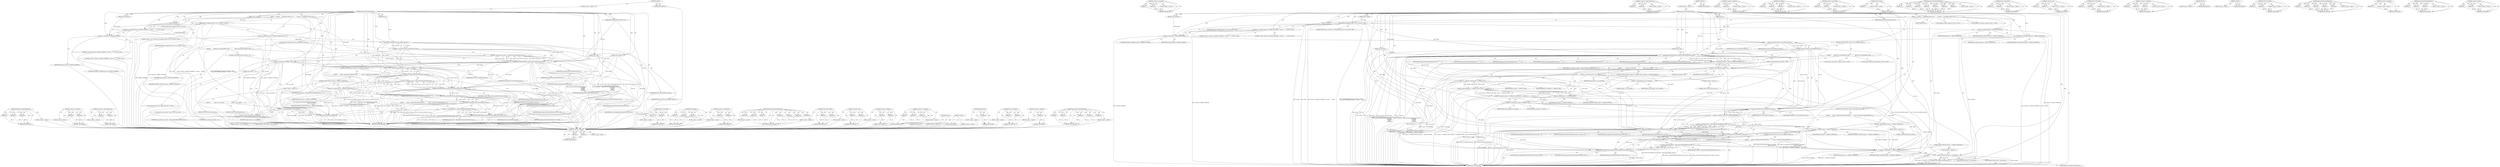 digraph "&lt;operator&gt;.equals" {
vulnerable_208 [label=<(METHOD,AppLayerProtoDetectPEGetProto)>];
vulnerable_209 [label=<(PARAM,p1)>];
vulnerable_210 [label=<(PARAM,p2)>];
vulnerable_211 [label=<(PARAM,p3)>];
vulnerable_212 [label=<(BLOCK,&lt;empty&gt;,&lt;empty&gt;)>];
vulnerable_213 [label=<(METHOD_RETURN,ANY)>];
vulnerable_151 [label=<(METHOD,&lt;operator&gt;.assignment)>];
vulnerable_152 [label=<(PARAM,p1)>];
vulnerable_153 [label=<(PARAM,p2)>];
vulnerable_154 [label=<(BLOCK,&lt;empty&gt;,&lt;empty&gt;)>];
vulnerable_155 [label=<(METHOD_RETURN,ANY)>];
vulnerable_180 [label=<(METHOD,&lt;operator&gt;.indirectIndexAccess)>];
vulnerable_181 [label=<(PARAM,p1)>];
vulnerable_182 [label=<(PARAM,p2)>];
vulnerable_183 [label=<(BLOCK,&lt;empty&gt;,&lt;empty&gt;)>];
vulnerable_184 [label=<(METHOD_RETURN,ANY)>];
vulnerable_6 [label=<(METHOD,&lt;global&gt;)<SUB>1</SUB>>];
vulnerable_7 [label=<(BLOCK,&lt;empty&gt;,&lt;empty&gt;)<SUB>1</SUB>>];
vulnerable_8 [label=<(METHOD,AppLayerProtoDetectGetProto)<SUB>1</SUB>>];
vulnerable_9 [label=<(PARAM,AppLayerProtoDetectThreadCtx *tctx)<SUB>1</SUB>>];
vulnerable_10 [label=<(PARAM,Flow *f)<SUB>2</SUB>>];
vulnerable_11 [label=<(PARAM,uint8_t *buf)<SUB>3</SUB>>];
vulnerable_12 [label=<(PARAM,uint32_t buflen)<SUB>3</SUB>>];
vulnerable_13 [label=<(PARAM,uint8_t ipproto)<SUB>4</SUB>>];
vulnerable_14 [label=<(PARAM,uint8_t direction)<SUB>4</SUB>>];
vulnerable_15 [label=<(BLOCK,{
    SCEnter();
    SCLogDebug(&quot;buflen %u for ...,{
    SCEnter();
    SCLogDebug(&quot;buflen %u for ...)<SUB>5</SUB>>];
vulnerable_16 [label=<(SCEnter,SCEnter())<SUB>6</SUB>>];
vulnerable_17 [label=<(SCLogDebug,SCLogDebug(&quot;buflen %u for %s direction&quot;, buflen...)<SUB>7</SUB>>];
vulnerable_18 [label=<(LITERAL,&quot;buflen %u for %s direction&quot;,SCLogDebug(&quot;buflen %u for %s direction&quot;, buflen...)<SUB>7</SUB>>];
vulnerable_19 [label=<(IDENTIFIER,buflen,SCLogDebug(&quot;buflen %u for %s direction&quot;, buflen...)<SUB>7</SUB>>];
vulnerable_20 [label="<(&lt;operator&gt;.conditional,(direction &amp; STREAM_TOSERVER) ? &quot;toserver&quot; : &quot;t...)<SUB>8</SUB>>"];
vulnerable_21 [label=<(&lt;operator&gt;.and,direction &amp; STREAM_TOSERVER)<SUB>8</SUB>>];
vulnerable_22 [label=<(IDENTIFIER,direction,direction &amp; STREAM_TOSERVER)<SUB>8</SUB>>];
vulnerable_23 [label=<(IDENTIFIER,STREAM_TOSERVER,direction &amp; STREAM_TOSERVER)<SUB>8</SUB>>];
vulnerable_24 [label="<(LITERAL,&quot;toserver&quot;,(direction &amp; STREAM_TOSERVER) ? &quot;toserver&quot; : &quot;t...)<SUB>8</SUB>>"];
vulnerable_25 [label="<(LITERAL,&quot;toclient&quot;,(direction &amp; STREAM_TOSERVER) ? &quot;toserver&quot; : &quot;t...)<SUB>8</SUB>>"];
vulnerable_26 [label="<(LOCAL,AppProto alproto: AppProto)<SUB>10</SUB>>"];
vulnerable_27 [label=<(&lt;operator&gt;.assignment,alproto = ALPROTO_UNKNOWN)<SUB>10</SUB>>];
vulnerable_28 [label=<(IDENTIFIER,alproto,alproto = ALPROTO_UNKNOWN)<SUB>10</SUB>>];
vulnerable_29 [label=<(IDENTIFIER,ALPROTO_UNKNOWN,alproto = ALPROTO_UNKNOWN)<SUB>10</SUB>>];
vulnerable_30 [label=<(CONTROL_STRUCTURE,IF,if (!FLOW_IS_PM_DONE(f, direction)))<SUB>12</SUB>>];
vulnerable_31 [label=<(&lt;operator&gt;.logicalNot,!FLOW_IS_PM_DONE(f, direction))<SUB>12</SUB>>];
vulnerable_32 [label=<(FLOW_IS_PM_DONE,FLOW_IS_PM_DONE(f, direction))<SUB>12</SUB>>];
vulnerable_33 [label=<(IDENTIFIER,f,FLOW_IS_PM_DONE(f, direction))<SUB>12</SUB>>];
vulnerable_34 [label=<(IDENTIFIER,direction,FLOW_IS_PM_DONE(f, direction))<SUB>12</SUB>>];
vulnerable_35 [label=<(BLOCK,{
         AppProto pm_results[ALPROTO_MAX];
  ...,{
         AppProto pm_results[ALPROTO_MAX];
  ...)<SUB>12</SUB>>];
vulnerable_36 [label="<(LOCAL,AppProto[] pm_results: AppProto[])<SUB>13</SUB>>"];
vulnerable_37 [label="<(LOCAL,uint16_t pm_matches: uint16_t)<SUB>14</SUB>>"];
vulnerable_38 [label=<(&lt;operator&gt;.assignment,pm_matches = AppLayerProtoDetectPMGetProto(tctx...)<SUB>14</SUB>>];
vulnerable_39 [label=<(IDENTIFIER,pm_matches,pm_matches = AppLayerProtoDetectPMGetProto(tctx...)<SUB>14</SUB>>];
vulnerable_40 [label=<(AppLayerProtoDetectPMGetProto,AppLayerProtoDetectPMGetProto(tctx, f,
        ...)<SUB>14</SUB>>];
vulnerable_41 [label=<(IDENTIFIER,tctx,AppLayerProtoDetectPMGetProto(tctx, f,
        ...)<SUB>14</SUB>>];
vulnerable_42 [label=<(IDENTIFIER,f,AppLayerProtoDetectPMGetProto(tctx, f,
        ...)<SUB>14</SUB>>];
vulnerable_43 [label=<(IDENTIFIER,buf,AppLayerProtoDetectPMGetProto(tctx, f,
        ...)<SUB>15</SUB>>];
vulnerable_44 [label=<(IDENTIFIER,buflen,AppLayerProtoDetectPMGetProto(tctx, f,
        ...)<SUB>15</SUB>>];
vulnerable_45 [label=<(IDENTIFIER,direction,AppLayerProtoDetectPMGetProto(tctx, f,
        ...)<SUB>16</SUB>>];
vulnerable_46 [label=<(IDENTIFIER,ipproto,AppLayerProtoDetectPMGetProto(tctx, f,
        ...)<SUB>17</SUB>>];
vulnerable_47 [label=<(IDENTIFIER,pm_results,AppLayerProtoDetectPMGetProto(tctx, f,
        ...)<SUB>18</SUB>>];
vulnerable_48 [label=<(CONTROL_STRUCTURE,IF,if (pm_matches &gt; 0))<SUB>19</SUB>>];
vulnerable_49 [label=<(&lt;operator&gt;.greaterThan,pm_matches &gt; 0)<SUB>19</SUB>>];
vulnerable_50 [label=<(IDENTIFIER,pm_matches,pm_matches &gt; 0)<SUB>19</SUB>>];
vulnerable_51 [label=<(LITERAL,0,pm_matches &gt; 0)<SUB>19</SUB>>];
vulnerable_52 [label=<(BLOCK,{
             alproto = pm_results[0];
       ...,{
             alproto = pm_results[0];
       ...)<SUB>19</SUB>>];
vulnerable_53 [label=<(&lt;operator&gt;.assignment,alproto = pm_results[0])<SUB>20</SUB>>];
vulnerable_54 [label=<(IDENTIFIER,alproto,alproto = pm_results[0])<SUB>20</SUB>>];
vulnerable_55 [label=<(&lt;operator&gt;.indirectIndexAccess,pm_results[0])<SUB>20</SUB>>];
vulnerable_56 [label=<(IDENTIFIER,pm_results,alproto = pm_results[0])<SUB>20</SUB>>];
vulnerable_57 [label=<(LITERAL,0,alproto = pm_results[0])<SUB>20</SUB>>];
vulnerable_58 [label=<(CONTROL_STRUCTURE,GOTO,goto end;)<SUB>21</SUB>>];
vulnerable_59 [label=<(CONTROL_STRUCTURE,IF,if (!FLOW_IS_PP_DONE(f, direction)))<SUB>25</SUB>>];
vulnerable_60 [label=<(&lt;operator&gt;.logicalNot,!FLOW_IS_PP_DONE(f, direction))<SUB>25</SUB>>];
vulnerable_61 [label=<(FLOW_IS_PP_DONE,FLOW_IS_PP_DONE(f, direction))<SUB>25</SUB>>];
vulnerable_62 [label=<(IDENTIFIER,f,FLOW_IS_PP_DONE(f, direction))<SUB>25</SUB>>];
vulnerable_63 [label=<(IDENTIFIER,direction,FLOW_IS_PP_DONE(f, direction))<SUB>25</SUB>>];
vulnerable_64 [label=<(BLOCK,{
        alproto = AppLayerProtoDetectPPGetPro...,{
        alproto = AppLayerProtoDetectPPGetPro...)<SUB>25</SUB>>];
vulnerable_65 [label=<(&lt;operator&gt;.assignment,alproto = AppLayerProtoDetectPPGetProto(f, buf,...)<SUB>26</SUB>>];
vulnerable_66 [label=<(IDENTIFIER,alproto,alproto = AppLayerProtoDetectPPGetProto(f, buf,...)<SUB>26</SUB>>];
vulnerable_67 [label=<(AppLayerProtoDetectPPGetProto,AppLayerProtoDetectPPGetProto(f, buf, buflen,
 ...)<SUB>26</SUB>>];
vulnerable_68 [label=<(IDENTIFIER,f,AppLayerProtoDetectPPGetProto(f, buf, buflen,
 ...)<SUB>26</SUB>>];
vulnerable_69 [label=<(IDENTIFIER,buf,AppLayerProtoDetectPPGetProto(f, buf, buflen,
 ...)<SUB>26</SUB>>];
vulnerable_70 [label=<(IDENTIFIER,buflen,AppLayerProtoDetectPPGetProto(f, buf, buflen,
 ...)<SUB>26</SUB>>];
vulnerable_71 [label=<(IDENTIFIER,ipproto,AppLayerProtoDetectPPGetProto(f, buf, buflen,
 ...)<SUB>27</SUB>>];
vulnerable_72 [label=<(IDENTIFIER,direction,AppLayerProtoDetectPPGetProto(f, buf, buflen,
 ...)<SUB>27</SUB>>];
vulnerable_73 [label=<(CONTROL_STRUCTURE,IF,if (alproto != ALPROTO_UNKNOWN))<SUB>28</SUB>>];
vulnerable_74 [label=<(&lt;operator&gt;.notEquals,alproto != ALPROTO_UNKNOWN)<SUB>28</SUB>>];
vulnerable_75 [label=<(IDENTIFIER,alproto,alproto != ALPROTO_UNKNOWN)<SUB>28</SUB>>];
vulnerable_76 [label=<(IDENTIFIER,ALPROTO_UNKNOWN,alproto != ALPROTO_UNKNOWN)<SUB>28</SUB>>];
vulnerable_77 [label=<(BLOCK,&lt;empty&gt;,&lt;empty&gt;)<SUB>29</SUB>>];
vulnerable_78 [label=<(CONTROL_STRUCTURE,GOTO,goto end;)<SUB>29</SUB>>];
vulnerable_79 [label=<(CONTROL_STRUCTURE,IF,if (!FLOW_IS_PE_DONE(f, direction)))<SUB>33</SUB>>];
vulnerable_80 [label=<(&lt;operator&gt;.logicalNot,!FLOW_IS_PE_DONE(f, direction))<SUB>33</SUB>>];
vulnerable_81 [label=<(FLOW_IS_PE_DONE,FLOW_IS_PE_DONE(f, direction))<SUB>33</SUB>>];
vulnerable_82 [label=<(IDENTIFIER,f,FLOW_IS_PE_DONE(f, direction))<SUB>33</SUB>>];
vulnerable_83 [label=<(IDENTIFIER,direction,FLOW_IS_PE_DONE(f, direction))<SUB>33</SUB>>];
vulnerable_84 [label=<(BLOCK,{
        alproto = AppLayerProtoDetectPEGetPro...,{
        alproto = AppLayerProtoDetectPEGetPro...)<SUB>33</SUB>>];
vulnerable_85 [label=<(&lt;operator&gt;.assignment,alproto = AppLayerProtoDetectPEGetProto(f, ippr...)<SUB>34</SUB>>];
vulnerable_86 [label=<(IDENTIFIER,alproto,alproto = AppLayerProtoDetectPEGetProto(f, ippr...)<SUB>34</SUB>>];
vulnerable_87 [label=<(AppLayerProtoDetectPEGetProto,AppLayerProtoDetectPEGetProto(f, ipproto, direc...)<SUB>34</SUB>>];
vulnerable_88 [label=<(IDENTIFIER,f,AppLayerProtoDetectPEGetProto(f, ipproto, direc...)<SUB>34</SUB>>];
vulnerable_89 [label=<(IDENTIFIER,ipproto,AppLayerProtoDetectPEGetProto(f, ipproto, direc...)<SUB>34</SUB>>];
vulnerable_90 [label=<(IDENTIFIER,direction,AppLayerProtoDetectPEGetProto(f, ipproto, direc...)<SUB>34</SUB>>];
vulnerable_91 [label=<(JUMP_TARGET,end)<SUB>37</SUB>>];
vulnerable_92 [label=<(SCReturnUInt,SCReturnUInt(alproto))<SUB>38</SUB>>];
vulnerable_93 [label=<(IDENTIFIER,alproto,SCReturnUInt(alproto))<SUB>38</SUB>>];
vulnerable_94 [label=<(METHOD_RETURN,AppProto)<SUB>1</SUB>>];
vulnerable_96 [label=<(METHOD_RETURN,ANY)<SUB>1</SUB>>];
vulnerable_185 [label=<(METHOD,FLOW_IS_PP_DONE)>];
vulnerable_186 [label=<(PARAM,p1)>];
vulnerable_187 [label=<(PARAM,p2)>];
vulnerable_188 [label=<(BLOCK,&lt;empty&gt;,&lt;empty&gt;)>];
vulnerable_189 [label=<(METHOD_RETURN,ANY)>];
vulnerable_134 [label=<(METHOD,SCLogDebug)>];
vulnerable_135 [label=<(PARAM,p1)>];
vulnerable_136 [label=<(PARAM,p2)>];
vulnerable_137 [label=<(PARAM,p3)>];
vulnerable_138 [label=<(BLOCK,&lt;empty&gt;,&lt;empty&gt;)>];
vulnerable_139 [label=<(METHOD_RETURN,ANY)>];
vulnerable_175 [label=<(METHOD,&lt;operator&gt;.greaterThan)>];
vulnerable_176 [label=<(PARAM,p1)>];
vulnerable_177 [label=<(PARAM,p2)>];
vulnerable_178 [label=<(BLOCK,&lt;empty&gt;,&lt;empty&gt;)>];
vulnerable_179 [label=<(METHOD_RETURN,ANY)>];
vulnerable_165 [label=<(METHOD,AppLayerProtoDetectPMGetProto)>];
vulnerable_166 [label=<(PARAM,p1)>];
vulnerable_167 [label=<(PARAM,p2)>];
vulnerable_168 [label=<(PARAM,p3)>];
vulnerable_169 [label=<(PARAM,p4)>];
vulnerable_170 [label=<(PARAM,p5)>];
vulnerable_171 [label=<(PARAM,p6)>];
vulnerable_172 [label=<(PARAM,p7)>];
vulnerable_173 [label=<(BLOCK,&lt;empty&gt;,&lt;empty&gt;)>];
vulnerable_174 [label=<(METHOD_RETURN,ANY)>];
vulnerable_160 [label=<(METHOD,FLOW_IS_PM_DONE)>];
vulnerable_161 [label=<(PARAM,p1)>];
vulnerable_162 [label=<(PARAM,p2)>];
vulnerable_163 [label=<(BLOCK,&lt;empty&gt;,&lt;empty&gt;)>];
vulnerable_164 [label=<(METHOD_RETURN,ANY)>];
vulnerable_146 [label=<(METHOD,&lt;operator&gt;.and)>];
vulnerable_147 [label=<(PARAM,p1)>];
vulnerable_148 [label=<(PARAM,p2)>];
vulnerable_149 [label=<(BLOCK,&lt;empty&gt;,&lt;empty&gt;)>];
vulnerable_150 [label=<(METHOD_RETURN,ANY)>];
vulnerable_198 [label=<(METHOD,&lt;operator&gt;.notEquals)>];
vulnerable_199 [label=<(PARAM,p1)>];
vulnerable_200 [label=<(PARAM,p2)>];
vulnerable_201 [label=<(BLOCK,&lt;empty&gt;,&lt;empty&gt;)>];
vulnerable_202 [label=<(METHOD_RETURN,ANY)>];
vulnerable_140 [label=<(METHOD,&lt;operator&gt;.conditional)>];
vulnerable_141 [label=<(PARAM,p1)>];
vulnerable_142 [label=<(PARAM,p2)>];
vulnerable_143 [label=<(PARAM,p3)>];
vulnerable_144 [label=<(BLOCK,&lt;empty&gt;,&lt;empty&gt;)>];
vulnerable_145 [label=<(METHOD_RETURN,ANY)>];
vulnerable_131 [label=<(METHOD,SCEnter)>];
vulnerable_132 [label=<(BLOCK,&lt;empty&gt;,&lt;empty&gt;)>];
vulnerable_133 [label=<(METHOD_RETURN,ANY)>];
vulnerable_125 [label=<(METHOD,&lt;global&gt;)<SUB>1</SUB>>];
vulnerable_126 [label=<(BLOCK,&lt;empty&gt;,&lt;empty&gt;)>];
vulnerable_127 [label=<(METHOD_RETURN,ANY)>];
vulnerable_214 [label=<(METHOD,SCReturnUInt)>];
vulnerable_215 [label=<(PARAM,p1)>];
vulnerable_216 [label=<(BLOCK,&lt;empty&gt;,&lt;empty&gt;)>];
vulnerable_217 [label=<(METHOD_RETURN,ANY)>];
vulnerable_203 [label=<(METHOD,FLOW_IS_PE_DONE)>];
vulnerable_204 [label=<(PARAM,p1)>];
vulnerable_205 [label=<(PARAM,p2)>];
vulnerable_206 [label=<(BLOCK,&lt;empty&gt;,&lt;empty&gt;)>];
vulnerable_207 [label=<(METHOD_RETURN,ANY)>];
vulnerable_156 [label=<(METHOD,&lt;operator&gt;.logicalNot)>];
vulnerable_157 [label=<(PARAM,p1)>];
vulnerable_158 [label=<(BLOCK,&lt;empty&gt;,&lt;empty&gt;)>];
vulnerable_159 [label=<(METHOD_RETURN,ANY)>];
vulnerable_190 [label=<(METHOD,AppLayerProtoDetectPPGetProto)>];
vulnerable_191 [label=<(PARAM,p1)>];
vulnerable_192 [label=<(PARAM,p2)>];
vulnerable_193 [label=<(PARAM,p3)>];
vulnerable_194 [label=<(PARAM,p4)>];
vulnerable_195 [label=<(PARAM,p5)>];
vulnerable_196 [label=<(BLOCK,&lt;empty&gt;,&lt;empty&gt;)>];
vulnerable_197 [label=<(METHOD_RETURN,ANY)>];
fixed_233 [label=<(METHOD,&lt;operator&gt;.notEquals)>];
fixed_234 [label=<(PARAM,p1)>];
fixed_235 [label=<(PARAM,p2)>];
fixed_236 [label=<(BLOCK,&lt;empty&gt;,&lt;empty&gt;)>];
fixed_237 [label=<(METHOD_RETURN,ANY)>];
fixed_176 [label=<(METHOD,&lt;operator&gt;.assignment)>];
fixed_177 [label=<(PARAM,p1)>];
fixed_178 [label=<(PARAM,p2)>];
fixed_179 [label=<(BLOCK,&lt;empty&gt;,&lt;empty&gt;)>];
fixed_180 [label=<(METHOD_RETURN,ANY)>];
fixed_205 [label=<(METHOD,&lt;operator&gt;.indirectIndexAccess)>];
fixed_206 [label=<(PARAM,p1)>];
fixed_207 [label=<(PARAM,p2)>];
fixed_208 [label=<(BLOCK,&lt;empty&gt;,&lt;empty&gt;)>];
fixed_209 [label=<(METHOD_RETURN,ANY)>];
fixed_6 [label=<(METHOD,&lt;global&gt;)<SUB>1</SUB>>];
fixed_7 [label=<(BLOCK,&lt;empty&gt;,&lt;empty&gt;)<SUB>1</SUB>>];
fixed_8 [label=<(METHOD,AppLayerProtoDetectGetProto)<SUB>1</SUB>>];
fixed_9 [label=<(PARAM,AppLayerProtoDetectThreadCtx *tctx)<SUB>1</SUB>>];
fixed_10 [label=<(PARAM,Flow *f)<SUB>2</SUB>>];
fixed_11 [label=<(PARAM,uint8_t *buf)<SUB>3</SUB>>];
fixed_12 [label=<(PARAM,uint32_t buflen)<SUB>3</SUB>>];
fixed_13 [label=<(PARAM,uint8_t ipproto)<SUB>4</SUB>>];
fixed_14 [label=<(PARAM,uint8_t direction)<SUB>4</SUB>>];
fixed_15 [label=<(BLOCK,{
    SCEnter();
    SCLogDebug(&quot;buflen %u for ...,{
    SCEnter();
    SCLogDebug(&quot;buflen %u for ...)<SUB>5</SUB>>];
fixed_16 [label=<(SCEnter,SCEnter())<SUB>6</SUB>>];
fixed_17 [label=<(SCLogDebug,SCLogDebug(&quot;buflen %u for %s direction&quot;, buflen...)<SUB>7</SUB>>];
fixed_18 [label=<(LITERAL,&quot;buflen %u for %s direction&quot;,SCLogDebug(&quot;buflen %u for %s direction&quot;, buflen...)<SUB>7</SUB>>];
fixed_19 [label=<(IDENTIFIER,buflen,SCLogDebug(&quot;buflen %u for %s direction&quot;, buflen...)<SUB>7</SUB>>];
fixed_20 [label="<(&lt;operator&gt;.conditional,(direction &amp; STREAM_TOSERVER) ? &quot;toserver&quot; : &quot;t...)<SUB>8</SUB>>"];
fixed_21 [label=<(&lt;operator&gt;.and,direction &amp; STREAM_TOSERVER)<SUB>8</SUB>>];
fixed_22 [label=<(IDENTIFIER,direction,direction &amp; STREAM_TOSERVER)<SUB>8</SUB>>];
fixed_23 [label=<(IDENTIFIER,STREAM_TOSERVER,direction &amp; STREAM_TOSERVER)<SUB>8</SUB>>];
fixed_24 [label="<(LITERAL,&quot;toserver&quot;,(direction &amp; STREAM_TOSERVER) ? &quot;toserver&quot; : &quot;t...)<SUB>8</SUB>>"];
fixed_25 [label="<(LITERAL,&quot;toclient&quot;,(direction &amp; STREAM_TOSERVER) ? &quot;toserver&quot; : &quot;t...)<SUB>8</SUB>>"];
fixed_26 [label="<(LOCAL,AppProto alproto: AppProto)<SUB>10</SUB>>"];
fixed_27 [label=<(&lt;operator&gt;.assignment,alproto = ALPROTO_UNKNOWN)<SUB>10</SUB>>];
fixed_28 [label=<(IDENTIFIER,alproto,alproto = ALPROTO_UNKNOWN)<SUB>10</SUB>>];
fixed_29 [label=<(IDENTIFIER,ALPROTO_UNKNOWN,alproto = ALPROTO_UNKNOWN)<SUB>10</SUB>>];
fixed_30 [label="<(LOCAL,AppProto pm_alproto: AppProto)<SUB>11</SUB>>"];
fixed_31 [label=<(&lt;operator&gt;.assignment,pm_alproto = ALPROTO_UNKNOWN)<SUB>11</SUB>>];
fixed_32 [label=<(IDENTIFIER,pm_alproto,pm_alproto = ALPROTO_UNKNOWN)<SUB>11</SUB>>];
fixed_33 [label=<(IDENTIFIER,ALPROTO_UNKNOWN,pm_alproto = ALPROTO_UNKNOWN)<SUB>11</SUB>>];
fixed_34 [label=<(CONTROL_STRUCTURE,IF,if (!FLOW_IS_PM_DONE(f, direction)))<SUB>13</SUB>>];
fixed_35 [label=<(&lt;operator&gt;.logicalNot,!FLOW_IS_PM_DONE(f, direction))<SUB>13</SUB>>];
fixed_36 [label=<(FLOW_IS_PM_DONE,FLOW_IS_PM_DONE(f, direction))<SUB>13</SUB>>];
fixed_37 [label=<(IDENTIFIER,f,FLOW_IS_PM_DONE(f, direction))<SUB>13</SUB>>];
fixed_38 [label=<(IDENTIFIER,direction,FLOW_IS_PM_DONE(f, direction))<SUB>13</SUB>>];
fixed_39 [label=<(BLOCK,{
         AppProto pm_results[ALPROTO_MAX];
  ...,{
         AppProto pm_results[ALPROTO_MAX];
  ...)<SUB>13</SUB>>];
fixed_40 [label="<(LOCAL,AppProto[] pm_results: AppProto[])<SUB>14</SUB>>"];
fixed_41 [label="<(LOCAL,uint16_t pm_matches: uint16_t)<SUB>15</SUB>>"];
fixed_42 [label=<(&lt;operator&gt;.assignment,pm_matches = AppLayerProtoDetectPMGetProto(tctx...)<SUB>15</SUB>>];
fixed_43 [label=<(IDENTIFIER,pm_matches,pm_matches = AppLayerProtoDetectPMGetProto(tctx...)<SUB>15</SUB>>];
fixed_44 [label=<(AppLayerProtoDetectPMGetProto,AppLayerProtoDetectPMGetProto(tctx, f,
        ...)<SUB>15</SUB>>];
fixed_45 [label=<(IDENTIFIER,tctx,AppLayerProtoDetectPMGetProto(tctx, f,
        ...)<SUB>15</SUB>>];
fixed_46 [label=<(IDENTIFIER,f,AppLayerProtoDetectPMGetProto(tctx, f,
        ...)<SUB>15</SUB>>];
fixed_47 [label=<(IDENTIFIER,buf,AppLayerProtoDetectPMGetProto(tctx, f,
        ...)<SUB>16</SUB>>];
fixed_48 [label=<(IDENTIFIER,buflen,AppLayerProtoDetectPMGetProto(tctx, f,
        ...)<SUB>16</SUB>>];
fixed_49 [label=<(IDENTIFIER,direction,AppLayerProtoDetectPMGetProto(tctx, f,
        ...)<SUB>17</SUB>>];
fixed_50 [label=<(IDENTIFIER,ipproto,AppLayerProtoDetectPMGetProto(tctx, f,
        ...)<SUB>18</SUB>>];
fixed_51 [label=<(IDENTIFIER,pm_results,AppLayerProtoDetectPMGetProto(tctx, f,
        ...)<SUB>19</SUB>>];
fixed_52 [label=<(CONTROL_STRUCTURE,IF,if (pm_matches &gt; 0))<SUB>20</SUB>>];
fixed_53 [label=<(&lt;operator&gt;.greaterThan,pm_matches &gt; 0)<SUB>20</SUB>>];
fixed_54 [label=<(IDENTIFIER,pm_matches,pm_matches &gt; 0)<SUB>20</SUB>>];
fixed_55 [label=<(LITERAL,0,pm_matches &gt; 0)<SUB>20</SUB>>];
fixed_56 [label=<(BLOCK,{
             alproto = pm_results[0];

      ...,{
             alproto = pm_results[0];

      ...)<SUB>20</SUB>>];
fixed_57 [label=<(&lt;operator&gt;.assignment,alproto = pm_results[0])<SUB>21</SUB>>];
fixed_58 [label=<(IDENTIFIER,alproto,alproto = pm_results[0])<SUB>21</SUB>>];
fixed_59 [label=<(&lt;operator&gt;.indirectIndexAccess,pm_results[0])<SUB>21</SUB>>];
fixed_60 [label=<(IDENTIFIER,pm_results,alproto = pm_results[0])<SUB>21</SUB>>];
fixed_61 [label=<(LITERAL,0,alproto = pm_results[0])<SUB>21</SUB>>];
fixed_62 [label=<(CONTROL_STRUCTURE,IF,if (!(ipproto == IPPROTO_UDP &amp;&amp; alproto == ALPROTO_DCERPC)))<SUB>25</SUB>>];
fixed_63 [label=<(&lt;operator&gt;.logicalNot,!(ipproto == IPPROTO_UDP &amp;&amp; alproto == ALPROTO_...)<SUB>25</SUB>>];
fixed_64 [label=<(&lt;operator&gt;.logicalAnd,ipproto == IPPROTO_UDP &amp;&amp; alproto == ALPROTO_DC...)<SUB>25</SUB>>];
fixed_65 [label=<(&lt;operator&gt;.equals,ipproto == IPPROTO_UDP)<SUB>25</SUB>>];
fixed_66 [label=<(IDENTIFIER,ipproto,ipproto == IPPROTO_UDP)<SUB>25</SUB>>];
fixed_67 [label=<(IDENTIFIER,IPPROTO_UDP,ipproto == IPPROTO_UDP)<SUB>25</SUB>>];
fixed_68 [label=<(&lt;operator&gt;.equals,alproto == ALPROTO_DCERPC)<SUB>25</SUB>>];
fixed_69 [label=<(IDENTIFIER,alproto,alproto == ALPROTO_DCERPC)<SUB>25</SUB>>];
fixed_70 [label=<(IDENTIFIER,ALPROTO_DCERPC,alproto == ALPROTO_DCERPC)<SUB>25</SUB>>];
fixed_71 [label=<(BLOCK,&lt;empty&gt;,&lt;empty&gt;)<SUB>26</SUB>>];
fixed_72 [label=<(CONTROL_STRUCTURE,GOTO,goto end;)<SUB>26</SUB>>];
fixed_73 [label=<(&lt;operator&gt;.assignment,pm_alproto = alproto)<SUB>28</SUB>>];
fixed_74 [label=<(IDENTIFIER,pm_alproto,pm_alproto = alproto)<SUB>28</SUB>>];
fixed_75 [label=<(IDENTIFIER,alproto,pm_alproto = alproto)<SUB>28</SUB>>];
fixed_76 [label=<(CONTROL_STRUCTURE,IF,if (!FLOW_IS_PP_DONE(f, direction)))<SUB>34</SUB>>];
fixed_77 [label=<(&lt;operator&gt;.logicalNot,!FLOW_IS_PP_DONE(f, direction))<SUB>34</SUB>>];
fixed_78 [label=<(FLOW_IS_PP_DONE,FLOW_IS_PP_DONE(f, direction))<SUB>34</SUB>>];
fixed_79 [label=<(IDENTIFIER,f,FLOW_IS_PP_DONE(f, direction))<SUB>34</SUB>>];
fixed_80 [label=<(IDENTIFIER,direction,FLOW_IS_PP_DONE(f, direction))<SUB>34</SUB>>];
fixed_81 [label=<(BLOCK,{
        alproto = AppLayerProtoDetectPPGetPro...,{
        alproto = AppLayerProtoDetectPPGetPro...)<SUB>34</SUB>>];
fixed_82 [label=<(&lt;operator&gt;.assignment,alproto = AppLayerProtoDetectPPGetProto(f, buf,...)<SUB>35</SUB>>];
fixed_83 [label=<(IDENTIFIER,alproto,alproto = AppLayerProtoDetectPPGetProto(f, buf,...)<SUB>35</SUB>>];
fixed_84 [label=<(AppLayerProtoDetectPPGetProto,AppLayerProtoDetectPPGetProto(f, buf, buflen,
 ...)<SUB>35</SUB>>];
fixed_85 [label=<(IDENTIFIER,f,AppLayerProtoDetectPPGetProto(f, buf, buflen,
 ...)<SUB>35</SUB>>];
fixed_86 [label=<(IDENTIFIER,buf,AppLayerProtoDetectPPGetProto(f, buf, buflen,
 ...)<SUB>35</SUB>>];
fixed_87 [label=<(IDENTIFIER,buflen,AppLayerProtoDetectPPGetProto(f, buf, buflen,
 ...)<SUB>35</SUB>>];
fixed_88 [label=<(IDENTIFIER,ipproto,AppLayerProtoDetectPPGetProto(f, buf, buflen,
 ...)<SUB>36</SUB>>];
fixed_89 [label=<(IDENTIFIER,direction,AppLayerProtoDetectPPGetProto(f, buf, buflen,
 ...)<SUB>36</SUB>>];
fixed_90 [label=<(CONTROL_STRUCTURE,IF,if (alproto != ALPROTO_UNKNOWN))<SUB>37</SUB>>];
fixed_91 [label=<(&lt;operator&gt;.notEquals,alproto != ALPROTO_UNKNOWN)<SUB>37</SUB>>];
fixed_92 [label=<(IDENTIFIER,alproto,alproto != ALPROTO_UNKNOWN)<SUB>37</SUB>>];
fixed_93 [label=<(IDENTIFIER,ALPROTO_UNKNOWN,alproto != ALPROTO_UNKNOWN)<SUB>37</SUB>>];
fixed_94 [label=<(BLOCK,&lt;empty&gt;,&lt;empty&gt;)<SUB>38</SUB>>];
fixed_95 [label=<(CONTROL_STRUCTURE,GOTO,goto end;)<SUB>38</SUB>>];
fixed_96 [label=<(CONTROL_STRUCTURE,IF,if (!FLOW_IS_PE_DONE(f, direction)))<SUB>42</SUB>>];
fixed_97 [label=<(&lt;operator&gt;.logicalNot,!FLOW_IS_PE_DONE(f, direction))<SUB>42</SUB>>];
fixed_98 [label=<(FLOW_IS_PE_DONE,FLOW_IS_PE_DONE(f, direction))<SUB>42</SUB>>];
fixed_99 [label=<(IDENTIFIER,f,FLOW_IS_PE_DONE(f, direction))<SUB>42</SUB>>];
fixed_100 [label=<(IDENTIFIER,direction,FLOW_IS_PE_DONE(f, direction))<SUB>42</SUB>>];
fixed_101 [label=<(BLOCK,{
        alproto = AppLayerProtoDetectPEGetPro...,{
        alproto = AppLayerProtoDetectPEGetPro...)<SUB>42</SUB>>];
fixed_102 [label=<(&lt;operator&gt;.assignment,alproto = AppLayerProtoDetectPEGetProto(f, ippr...)<SUB>43</SUB>>];
fixed_103 [label=<(IDENTIFIER,alproto,alproto = AppLayerProtoDetectPEGetProto(f, ippr...)<SUB>43</SUB>>];
fixed_104 [label=<(AppLayerProtoDetectPEGetProto,AppLayerProtoDetectPEGetProto(f, ipproto, direc...)<SUB>43</SUB>>];
fixed_105 [label=<(IDENTIFIER,f,AppLayerProtoDetectPEGetProto(f, ipproto, direc...)<SUB>43</SUB>>];
fixed_106 [label=<(IDENTIFIER,ipproto,AppLayerProtoDetectPEGetProto(f, ipproto, direc...)<SUB>43</SUB>>];
fixed_107 [label=<(IDENTIFIER,direction,AppLayerProtoDetectPEGetProto(f, ipproto, direc...)<SUB>43</SUB>>];
fixed_108 [label=<(JUMP_TARGET,end)<SUB>46</SUB>>];
fixed_109 [label=<(CONTROL_STRUCTURE,IF,if (alproto == ALPROTO_UNKNOWN))<SUB>47</SUB>>];
fixed_110 [label=<(&lt;operator&gt;.equals,alproto == ALPROTO_UNKNOWN)<SUB>47</SUB>>];
fixed_111 [label=<(IDENTIFIER,alproto,alproto == ALPROTO_UNKNOWN)<SUB>47</SUB>>];
fixed_112 [label=<(IDENTIFIER,ALPROTO_UNKNOWN,alproto == ALPROTO_UNKNOWN)<SUB>47</SUB>>];
fixed_113 [label=<(BLOCK,&lt;empty&gt;,&lt;empty&gt;)<SUB>48</SUB>>];
fixed_114 [label=<(&lt;operator&gt;.assignment,alproto = pm_alproto)<SUB>48</SUB>>];
fixed_115 [label=<(IDENTIFIER,alproto,alproto = pm_alproto)<SUB>48</SUB>>];
fixed_116 [label=<(IDENTIFIER,pm_alproto,alproto = pm_alproto)<SUB>48</SUB>>];
fixed_117 [label=<(SCReturnUInt,SCReturnUInt(alproto))<SUB>50</SUB>>];
fixed_118 [label=<(IDENTIFIER,alproto,SCReturnUInt(alproto))<SUB>50</SUB>>];
fixed_119 [label=<(METHOD_RETURN,AppProto)<SUB>1</SUB>>];
fixed_121 [label=<(METHOD_RETURN,ANY)<SUB>1</SUB>>];
fixed_210 [label=<(METHOD,&lt;operator&gt;.logicalAnd)>];
fixed_211 [label=<(PARAM,p1)>];
fixed_212 [label=<(PARAM,p2)>];
fixed_213 [label=<(BLOCK,&lt;empty&gt;,&lt;empty&gt;)>];
fixed_214 [label=<(METHOD_RETURN,ANY)>];
fixed_159 [label=<(METHOD,SCLogDebug)>];
fixed_160 [label=<(PARAM,p1)>];
fixed_161 [label=<(PARAM,p2)>];
fixed_162 [label=<(PARAM,p3)>];
fixed_163 [label=<(BLOCK,&lt;empty&gt;,&lt;empty&gt;)>];
fixed_164 [label=<(METHOD_RETURN,ANY)>];
fixed_200 [label=<(METHOD,&lt;operator&gt;.greaterThan)>];
fixed_201 [label=<(PARAM,p1)>];
fixed_202 [label=<(PARAM,p2)>];
fixed_203 [label=<(BLOCK,&lt;empty&gt;,&lt;empty&gt;)>];
fixed_204 [label=<(METHOD_RETURN,ANY)>];
fixed_249 [label=<(METHOD,SCReturnUInt)>];
fixed_250 [label=<(PARAM,p1)>];
fixed_251 [label=<(BLOCK,&lt;empty&gt;,&lt;empty&gt;)>];
fixed_252 [label=<(METHOD_RETURN,ANY)>];
fixed_190 [label=<(METHOD,AppLayerProtoDetectPMGetProto)>];
fixed_191 [label=<(PARAM,p1)>];
fixed_192 [label=<(PARAM,p2)>];
fixed_193 [label=<(PARAM,p3)>];
fixed_194 [label=<(PARAM,p4)>];
fixed_195 [label=<(PARAM,p5)>];
fixed_196 [label=<(PARAM,p6)>];
fixed_197 [label=<(PARAM,p7)>];
fixed_198 [label=<(BLOCK,&lt;empty&gt;,&lt;empty&gt;)>];
fixed_199 [label=<(METHOD_RETURN,ANY)>];
fixed_185 [label=<(METHOD,FLOW_IS_PM_DONE)>];
fixed_186 [label=<(PARAM,p1)>];
fixed_187 [label=<(PARAM,p2)>];
fixed_188 [label=<(BLOCK,&lt;empty&gt;,&lt;empty&gt;)>];
fixed_189 [label=<(METHOD_RETURN,ANY)>];
fixed_171 [label=<(METHOD,&lt;operator&gt;.and)>];
fixed_172 [label=<(PARAM,p1)>];
fixed_173 [label=<(PARAM,p2)>];
fixed_174 [label=<(BLOCK,&lt;empty&gt;,&lt;empty&gt;)>];
fixed_175 [label=<(METHOD_RETURN,ANY)>];
fixed_220 [label=<(METHOD,FLOW_IS_PP_DONE)>];
fixed_221 [label=<(PARAM,p1)>];
fixed_222 [label=<(PARAM,p2)>];
fixed_223 [label=<(BLOCK,&lt;empty&gt;,&lt;empty&gt;)>];
fixed_224 [label=<(METHOD_RETURN,ANY)>];
fixed_165 [label=<(METHOD,&lt;operator&gt;.conditional)>];
fixed_166 [label=<(PARAM,p1)>];
fixed_167 [label=<(PARAM,p2)>];
fixed_168 [label=<(PARAM,p3)>];
fixed_169 [label=<(BLOCK,&lt;empty&gt;,&lt;empty&gt;)>];
fixed_170 [label=<(METHOD_RETURN,ANY)>];
fixed_156 [label=<(METHOD,SCEnter)>];
fixed_157 [label=<(BLOCK,&lt;empty&gt;,&lt;empty&gt;)>];
fixed_158 [label=<(METHOD_RETURN,ANY)>];
fixed_150 [label=<(METHOD,&lt;global&gt;)<SUB>1</SUB>>];
fixed_151 [label=<(BLOCK,&lt;empty&gt;,&lt;empty&gt;)>];
fixed_152 [label=<(METHOD_RETURN,ANY)>];
fixed_238 [label=<(METHOD,FLOW_IS_PE_DONE)>];
fixed_239 [label=<(PARAM,p1)>];
fixed_240 [label=<(PARAM,p2)>];
fixed_241 [label=<(BLOCK,&lt;empty&gt;,&lt;empty&gt;)>];
fixed_242 [label=<(METHOD_RETURN,ANY)>];
fixed_225 [label=<(METHOD,AppLayerProtoDetectPPGetProto)>];
fixed_226 [label=<(PARAM,p1)>];
fixed_227 [label=<(PARAM,p2)>];
fixed_228 [label=<(PARAM,p3)>];
fixed_229 [label=<(PARAM,p4)>];
fixed_230 [label=<(PARAM,p5)>];
fixed_231 [label=<(BLOCK,&lt;empty&gt;,&lt;empty&gt;)>];
fixed_232 [label=<(METHOD_RETURN,ANY)>];
fixed_181 [label=<(METHOD,&lt;operator&gt;.logicalNot)>];
fixed_182 [label=<(PARAM,p1)>];
fixed_183 [label=<(BLOCK,&lt;empty&gt;,&lt;empty&gt;)>];
fixed_184 [label=<(METHOD_RETURN,ANY)>];
fixed_243 [label=<(METHOD,AppLayerProtoDetectPEGetProto)>];
fixed_244 [label=<(PARAM,p1)>];
fixed_245 [label=<(PARAM,p2)>];
fixed_246 [label=<(PARAM,p3)>];
fixed_247 [label=<(BLOCK,&lt;empty&gt;,&lt;empty&gt;)>];
fixed_248 [label=<(METHOD_RETURN,ANY)>];
fixed_215 [label=<(METHOD,&lt;operator&gt;.equals)>];
fixed_216 [label=<(PARAM,p1)>];
fixed_217 [label=<(PARAM,p2)>];
fixed_218 [label=<(BLOCK,&lt;empty&gt;,&lt;empty&gt;)>];
fixed_219 [label=<(METHOD_RETURN,ANY)>];
vulnerable_208 -> vulnerable_209  [key=0, label="AST: "];
vulnerable_208 -> vulnerable_209  [key=1, label="DDG: "];
vulnerable_208 -> vulnerable_212  [key=0, label="AST: "];
vulnerable_208 -> vulnerable_210  [key=0, label="AST: "];
vulnerable_208 -> vulnerable_210  [key=1, label="DDG: "];
vulnerable_208 -> vulnerable_213  [key=0, label="AST: "];
vulnerable_208 -> vulnerable_213  [key=1, label="CFG: "];
vulnerable_208 -> vulnerable_211  [key=0, label="AST: "];
vulnerable_208 -> vulnerable_211  [key=1, label="DDG: "];
vulnerable_209 -> vulnerable_213  [key=0, label="DDG: p1"];
vulnerable_210 -> vulnerable_213  [key=0, label="DDG: p2"];
vulnerable_211 -> vulnerable_213  [key=0, label="DDG: p3"];
vulnerable_212 -> fixed_233  [key=0];
vulnerable_213 -> fixed_233  [key=0];
vulnerable_151 -> vulnerable_152  [key=0, label="AST: "];
vulnerable_151 -> vulnerable_152  [key=1, label="DDG: "];
vulnerable_151 -> vulnerable_154  [key=0, label="AST: "];
vulnerable_151 -> vulnerable_153  [key=0, label="AST: "];
vulnerable_151 -> vulnerable_153  [key=1, label="DDG: "];
vulnerable_151 -> vulnerable_155  [key=0, label="AST: "];
vulnerable_151 -> vulnerable_155  [key=1, label="CFG: "];
vulnerable_152 -> vulnerable_155  [key=0, label="DDG: p1"];
vulnerable_153 -> vulnerable_155  [key=0, label="DDG: p2"];
vulnerable_154 -> fixed_233  [key=0];
vulnerable_155 -> fixed_233  [key=0];
vulnerable_180 -> vulnerable_181  [key=0, label="AST: "];
vulnerable_180 -> vulnerable_181  [key=1, label="DDG: "];
vulnerable_180 -> vulnerable_183  [key=0, label="AST: "];
vulnerable_180 -> vulnerable_182  [key=0, label="AST: "];
vulnerable_180 -> vulnerable_182  [key=1, label="DDG: "];
vulnerable_180 -> vulnerable_184  [key=0, label="AST: "];
vulnerable_180 -> vulnerable_184  [key=1, label="CFG: "];
vulnerable_181 -> vulnerable_184  [key=0, label="DDG: p1"];
vulnerable_182 -> vulnerable_184  [key=0, label="DDG: p2"];
vulnerable_183 -> fixed_233  [key=0];
vulnerable_184 -> fixed_233  [key=0];
vulnerable_6 -> vulnerable_7  [key=0, label="AST: "];
vulnerable_6 -> vulnerable_96  [key=0, label="AST: "];
vulnerable_6 -> vulnerable_96  [key=1, label="CFG: "];
vulnerable_7 -> vulnerable_8  [key=0, label="AST: "];
vulnerable_8 -> vulnerable_9  [key=0, label="AST: "];
vulnerable_8 -> vulnerable_9  [key=1, label="DDG: "];
vulnerable_8 -> vulnerable_10  [key=0, label="AST: "];
vulnerable_8 -> vulnerable_10  [key=1, label="DDG: "];
vulnerable_8 -> vulnerable_11  [key=0, label="AST: "];
vulnerable_8 -> vulnerable_11  [key=1, label="DDG: "];
vulnerable_8 -> vulnerable_12  [key=0, label="AST: "];
vulnerable_8 -> vulnerable_12  [key=1, label="DDG: "];
vulnerable_8 -> vulnerable_13  [key=0, label="AST: "];
vulnerable_8 -> vulnerable_13  [key=1, label="DDG: "];
vulnerable_8 -> vulnerable_14  [key=0, label="AST: "];
vulnerable_8 -> vulnerable_14  [key=1, label="DDG: "];
vulnerable_8 -> vulnerable_15  [key=0, label="AST: "];
vulnerable_8 -> vulnerable_94  [key=0, label="AST: "];
vulnerable_8 -> vulnerable_16  [key=0, label="CFG: "];
vulnerable_8 -> vulnerable_16  [key=1, label="DDG: "];
vulnerable_8 -> vulnerable_27  [key=0, label="DDG: "];
vulnerable_8 -> vulnerable_17  [key=0, label="DDG: "];
vulnerable_8 -> vulnerable_92  [key=0, label="DDG: "];
vulnerable_8 -> vulnerable_20  [key=0, label="DDG: "];
vulnerable_8 -> vulnerable_21  [key=0, label="DDG: "];
vulnerable_8 -> vulnerable_32  [key=0, label="DDG: "];
vulnerable_8 -> vulnerable_61  [key=0, label="DDG: "];
vulnerable_8 -> vulnerable_81  [key=0, label="DDG: "];
vulnerable_8 -> vulnerable_40  [key=0, label="DDG: "];
vulnerable_8 -> vulnerable_49  [key=0, label="DDG: "];
vulnerable_8 -> vulnerable_67  [key=0, label="DDG: "];
vulnerable_8 -> vulnerable_74  [key=0, label="DDG: "];
vulnerable_8 -> vulnerable_87  [key=0, label="DDG: "];
vulnerable_9 -> vulnerable_94  [key=0, label="DDG: tctx"];
vulnerable_9 -> vulnerable_40  [key=0, label="DDG: tctx"];
vulnerable_10 -> vulnerable_32  [key=0, label="DDG: f"];
vulnerable_11 -> vulnerable_94  [key=0, label="DDG: buf"];
vulnerable_11 -> vulnerable_40  [key=0, label="DDG: buf"];
vulnerable_11 -> vulnerable_67  [key=0, label="DDG: buf"];
vulnerable_12 -> vulnerable_17  [key=0, label="DDG: buflen"];
vulnerable_13 -> vulnerable_94  [key=0, label="DDG: ipproto"];
vulnerable_13 -> vulnerable_40  [key=0, label="DDG: ipproto"];
vulnerable_13 -> vulnerable_67  [key=0, label="DDG: ipproto"];
vulnerable_13 -> vulnerable_87  [key=0, label="DDG: ipproto"];
vulnerable_14 -> vulnerable_21  [key=0, label="DDG: direction"];
vulnerable_15 -> vulnerable_16  [key=0, label="AST: "];
vulnerable_15 -> vulnerable_17  [key=0, label="AST: "];
vulnerable_15 -> vulnerable_26  [key=0, label="AST: "];
vulnerable_15 -> vulnerable_27  [key=0, label="AST: "];
vulnerable_15 -> vulnerable_30  [key=0, label="AST: "];
vulnerable_15 -> vulnerable_59  [key=0, label="AST: "];
vulnerable_15 -> vulnerable_79  [key=0, label="AST: "];
vulnerable_15 -> vulnerable_91  [key=0, label="AST: "];
vulnerable_15 -> vulnerable_92  [key=0, label="AST: "];
vulnerable_16 -> vulnerable_21  [key=0, label="CFG: "];
vulnerable_16 -> vulnerable_94  [key=0, label="DDG: SCEnter()"];
vulnerable_17 -> vulnerable_18  [key=0, label="AST: "];
vulnerable_17 -> vulnerable_19  [key=0, label="AST: "];
vulnerable_17 -> vulnerable_20  [key=0, label="AST: "];
vulnerable_17 -> vulnerable_27  [key=0, label="CFG: "];
vulnerable_17 -> vulnerable_94  [key=0, label="DDG: buflen"];
vulnerable_17 -> vulnerable_94  [key=1, label="DDG: (direction &amp; STREAM_TOSERVER) ? &quot;toserver&quot; : &quot;toclient&quot;"];
vulnerable_17 -> vulnerable_94  [key=2, label="DDG: SCLogDebug(&quot;buflen %u for %s direction&quot;, buflen,
             (direction &amp; STREAM_TOSERVER) ? &quot;toserver&quot; : &quot;toclient&quot;)"];
vulnerable_17 -> vulnerable_40  [key=0, label="DDG: buflen"];
vulnerable_17 -> vulnerable_67  [key=0, label="DDG: buflen"];
vulnerable_18 -> fixed_233  [key=0];
vulnerable_19 -> fixed_233  [key=0];
vulnerable_20 -> vulnerable_21  [key=0, label="AST: "];
vulnerable_20 -> vulnerable_24  [key=0, label="AST: "];
vulnerable_20 -> vulnerable_25  [key=0, label="AST: "];
vulnerable_20 -> vulnerable_17  [key=0, label="CFG: "];
vulnerable_20 -> vulnerable_94  [key=0, label="DDG: direction &amp; STREAM_TOSERVER"];
vulnerable_21 -> vulnerable_22  [key=0, label="AST: "];
vulnerable_21 -> vulnerable_23  [key=0, label="AST: "];
vulnerable_21 -> vulnerable_20  [key=0, label="CFG: "];
vulnerable_21 -> vulnerable_94  [key=0, label="DDG: STREAM_TOSERVER"];
vulnerable_21 -> vulnerable_32  [key=0, label="DDG: direction"];
vulnerable_22 -> fixed_233  [key=0];
vulnerable_23 -> fixed_233  [key=0];
vulnerable_24 -> fixed_233  [key=0];
vulnerable_25 -> fixed_233  [key=0];
vulnerable_26 -> fixed_233  [key=0];
vulnerable_27 -> vulnerable_28  [key=0, label="AST: "];
vulnerable_27 -> vulnerable_29  [key=0, label="AST: "];
vulnerable_27 -> vulnerable_32  [key=0, label="CFG: "];
vulnerable_27 -> vulnerable_94  [key=0, label="DDG: ALPROTO_UNKNOWN"];
vulnerable_27 -> vulnerable_94  [key=1, label="DDG: alproto = ALPROTO_UNKNOWN"];
vulnerable_27 -> vulnerable_92  [key=0, label="DDG: alproto"];
vulnerable_28 -> fixed_233  [key=0];
vulnerable_29 -> fixed_233  [key=0];
vulnerable_30 -> vulnerable_31  [key=0, label="AST: "];
vulnerable_30 -> vulnerable_35  [key=0, label="AST: "];
vulnerable_31 -> vulnerable_32  [key=0, label="AST: "];
vulnerable_31 -> vulnerable_40  [key=0, label="CFG: "];
vulnerable_31 -> vulnerable_40  [key=1, label="CDG: "];
vulnerable_31 -> vulnerable_61  [key=0, label="CFG: "];
vulnerable_31 -> vulnerable_61  [key=1, label="CDG: "];
vulnerable_31 -> vulnerable_94  [key=0, label="DDG: FLOW_IS_PM_DONE(f, direction)"];
vulnerable_31 -> vulnerable_94  [key=1, label="DDG: !FLOW_IS_PM_DONE(f, direction)"];
vulnerable_31 -> vulnerable_49  [key=0, label="CDG: "];
vulnerable_31 -> vulnerable_60  [key=0, label="CDG: "];
vulnerable_31 -> vulnerable_38  [key=0, label="CDG: "];
vulnerable_32 -> vulnerable_33  [key=0, label="AST: "];
vulnerable_32 -> vulnerable_34  [key=0, label="AST: "];
vulnerable_32 -> vulnerable_31  [key=0, label="CFG: "];
vulnerable_32 -> vulnerable_31  [key=1, label="DDG: f"];
vulnerable_32 -> vulnerable_31  [key=2, label="DDG: direction"];
vulnerable_32 -> vulnerable_61  [key=0, label="DDG: f"];
vulnerable_32 -> vulnerable_61  [key=1, label="DDG: direction"];
vulnerable_32 -> vulnerable_40  [key=0, label="DDG: f"];
vulnerable_32 -> vulnerable_40  [key=1, label="DDG: direction"];
vulnerable_33 -> fixed_233  [key=0];
vulnerable_34 -> fixed_233  [key=0];
vulnerable_35 -> vulnerable_36  [key=0, label="AST: "];
vulnerable_35 -> vulnerable_37  [key=0, label="AST: "];
vulnerable_35 -> vulnerable_38  [key=0, label="AST: "];
vulnerable_35 -> vulnerable_48  [key=0, label="AST: "];
vulnerable_36 -> fixed_233  [key=0];
vulnerable_37 -> fixed_233  [key=0];
vulnerable_38 -> vulnerable_39  [key=0, label="AST: "];
vulnerable_38 -> vulnerable_40  [key=0, label="AST: "];
vulnerable_38 -> vulnerable_49  [key=0, label="CFG: "];
vulnerable_38 -> vulnerable_49  [key=1, label="DDG: pm_matches"];
vulnerable_38 -> vulnerable_94  [key=0, label="DDG: AppLayerProtoDetectPMGetProto(tctx, f,
                                                   buf, buflen,
                                                   direction,
                                                   ipproto,
                                                    pm_results)"];
vulnerable_38 -> vulnerable_94  [key=1, label="DDG: pm_matches = AppLayerProtoDetectPMGetProto(tctx, f,
                                                   buf, buflen,
                                                   direction,
                                                   ipproto,
                                                    pm_results)"];
vulnerable_39 -> fixed_233  [key=0];
vulnerable_40 -> vulnerable_41  [key=0, label="AST: "];
vulnerable_40 -> vulnerable_42  [key=0, label="AST: "];
vulnerable_40 -> vulnerable_43  [key=0, label="AST: "];
vulnerable_40 -> vulnerable_44  [key=0, label="AST: "];
vulnerable_40 -> vulnerable_45  [key=0, label="AST: "];
vulnerable_40 -> vulnerable_46  [key=0, label="AST: "];
vulnerable_40 -> vulnerable_47  [key=0, label="AST: "];
vulnerable_40 -> vulnerable_38  [key=0, label="CFG: "];
vulnerable_40 -> vulnerable_38  [key=1, label="DDG: ipproto"];
vulnerable_40 -> vulnerable_38  [key=2, label="DDG: buflen"];
vulnerable_40 -> vulnerable_38  [key=3, label="DDG: tctx"];
vulnerable_40 -> vulnerable_38  [key=4, label="DDG: f"];
vulnerable_40 -> vulnerable_38  [key=5, label="DDG: buf"];
vulnerable_40 -> vulnerable_38  [key=6, label="DDG: pm_results"];
vulnerable_40 -> vulnerable_38  [key=7, label="DDG: direction"];
vulnerable_40 -> vulnerable_94  [key=0, label="DDG: tctx"];
vulnerable_40 -> vulnerable_94  [key=1, label="DDG: f"];
vulnerable_40 -> vulnerable_94  [key=2, label="DDG: buf"];
vulnerable_40 -> vulnerable_94  [key=3, label="DDG: buflen"];
vulnerable_40 -> vulnerable_94  [key=4, label="DDG: direction"];
vulnerable_40 -> vulnerable_94  [key=5, label="DDG: ipproto"];
vulnerable_40 -> vulnerable_94  [key=6, label="DDG: pm_results"];
vulnerable_40 -> vulnerable_61  [key=0, label="DDG: f"];
vulnerable_40 -> vulnerable_61  [key=1, label="DDG: direction"];
vulnerable_40 -> vulnerable_53  [key=0, label="DDG: pm_results"];
vulnerable_40 -> vulnerable_67  [key=0, label="DDG: buf"];
vulnerable_40 -> vulnerable_67  [key=1, label="DDG: buflen"];
vulnerable_40 -> vulnerable_67  [key=2, label="DDG: ipproto"];
vulnerable_40 -> vulnerable_87  [key=0, label="DDG: ipproto"];
vulnerable_41 -> fixed_233  [key=0];
vulnerable_42 -> fixed_233  [key=0];
vulnerable_43 -> fixed_233  [key=0];
vulnerable_44 -> fixed_233  [key=0];
vulnerable_45 -> fixed_233  [key=0];
vulnerable_46 -> fixed_233  [key=0];
vulnerable_47 -> fixed_233  [key=0];
vulnerable_48 -> vulnerable_49  [key=0, label="AST: "];
vulnerable_48 -> vulnerable_52  [key=0, label="AST: "];
vulnerable_49 -> vulnerable_50  [key=0, label="AST: "];
vulnerable_49 -> vulnerable_51  [key=0, label="AST: "];
vulnerable_49 -> vulnerable_55  [key=0, label="CFG: "];
vulnerable_49 -> vulnerable_55  [key=1, label="CDG: "];
vulnerable_49 -> vulnerable_61  [key=0, label="CFG: "];
vulnerable_49 -> vulnerable_61  [key=1, label="CDG: "];
vulnerable_49 -> vulnerable_94  [key=0, label="DDG: pm_matches"];
vulnerable_49 -> vulnerable_94  [key=1, label="DDG: pm_matches &gt; 0"];
vulnerable_49 -> vulnerable_60  [key=0, label="CDG: "];
vulnerable_49 -> vulnerable_53  [key=0, label="CDG: "];
vulnerable_50 -> fixed_233  [key=0];
vulnerable_51 -> fixed_233  [key=0];
vulnerable_52 -> vulnerable_53  [key=0, label="AST: "];
vulnerable_52 -> vulnerable_58  [key=0, label="AST: "];
vulnerable_53 -> vulnerable_54  [key=0, label="AST: "];
vulnerable_53 -> vulnerable_55  [key=0, label="AST: "];
vulnerable_53 -> vulnerable_92  [key=0, label="CFG: "];
vulnerable_53 -> vulnerable_92  [key=1, label="DDG: alproto"];
vulnerable_53 -> vulnerable_94  [key=0, label="DDG: pm_results[0]"];
vulnerable_53 -> vulnerable_94  [key=1, label="DDG: alproto = pm_results[0]"];
vulnerable_54 -> fixed_233  [key=0];
vulnerable_55 -> vulnerable_56  [key=0, label="AST: "];
vulnerable_55 -> vulnerable_57  [key=0, label="AST: "];
vulnerable_55 -> vulnerable_53  [key=0, label="CFG: "];
vulnerable_56 -> fixed_233  [key=0];
vulnerable_57 -> fixed_233  [key=0];
vulnerable_58 -> fixed_233  [key=0];
vulnerable_59 -> vulnerable_60  [key=0, label="AST: "];
vulnerable_59 -> vulnerable_64  [key=0, label="AST: "];
vulnerable_60 -> vulnerable_61  [key=0, label="AST: "];
vulnerable_60 -> vulnerable_67  [key=0, label="CFG: "];
vulnerable_60 -> vulnerable_67  [key=1, label="CDG: "];
vulnerable_60 -> vulnerable_81  [key=0, label="CFG: "];
vulnerable_60 -> vulnerable_81  [key=1, label="CDG: "];
vulnerable_60 -> vulnerable_94  [key=0, label="DDG: FLOW_IS_PP_DONE(f, direction)"];
vulnerable_60 -> vulnerable_94  [key=1, label="DDG: !FLOW_IS_PP_DONE(f, direction)"];
vulnerable_60 -> vulnerable_80  [key=0, label="CDG: "];
vulnerable_60 -> vulnerable_74  [key=0, label="CDG: "];
vulnerable_60 -> vulnerable_65  [key=0, label="CDG: "];
vulnerable_61 -> vulnerable_62  [key=0, label="AST: "];
vulnerable_61 -> vulnerable_63  [key=0, label="AST: "];
vulnerable_61 -> vulnerable_60  [key=0, label="CFG: "];
vulnerable_61 -> vulnerable_60  [key=1, label="DDG: f"];
vulnerable_61 -> vulnerable_60  [key=2, label="DDG: direction"];
vulnerable_61 -> vulnerable_81  [key=0, label="DDG: f"];
vulnerable_61 -> vulnerable_81  [key=1, label="DDG: direction"];
vulnerable_61 -> vulnerable_67  [key=0, label="DDG: f"];
vulnerable_61 -> vulnerable_67  [key=1, label="DDG: direction"];
vulnerable_62 -> fixed_233  [key=0];
vulnerable_63 -> fixed_233  [key=0];
vulnerable_64 -> vulnerable_65  [key=0, label="AST: "];
vulnerable_64 -> vulnerable_73  [key=0, label="AST: "];
vulnerable_65 -> vulnerable_66  [key=0, label="AST: "];
vulnerable_65 -> vulnerable_67  [key=0, label="AST: "];
vulnerable_65 -> vulnerable_74  [key=0, label="CFG: "];
vulnerable_65 -> vulnerable_74  [key=1, label="DDG: alproto"];
vulnerable_65 -> vulnerable_94  [key=0, label="DDG: AppLayerProtoDetectPPGetProto(f, buf, buflen,
                                                ipproto, direction)"];
vulnerable_65 -> vulnerable_94  [key=1, label="DDG: alproto = AppLayerProtoDetectPPGetProto(f, buf, buflen,
                                                ipproto, direction)"];
vulnerable_66 -> fixed_233  [key=0];
vulnerable_67 -> vulnerable_68  [key=0, label="AST: "];
vulnerable_67 -> vulnerable_69  [key=0, label="AST: "];
vulnerable_67 -> vulnerable_70  [key=0, label="AST: "];
vulnerable_67 -> vulnerable_71  [key=0, label="AST: "];
vulnerable_67 -> vulnerable_72  [key=0, label="AST: "];
vulnerable_67 -> vulnerable_65  [key=0, label="CFG: "];
vulnerable_67 -> vulnerable_65  [key=1, label="DDG: buflen"];
vulnerable_67 -> vulnerable_65  [key=2, label="DDG: f"];
vulnerable_67 -> vulnerable_65  [key=3, label="DDG: ipproto"];
vulnerable_67 -> vulnerable_65  [key=4, label="DDG: direction"];
vulnerable_67 -> vulnerable_65  [key=5, label="DDG: buf"];
vulnerable_67 -> vulnerable_94  [key=0, label="DDG: f"];
vulnerable_67 -> vulnerable_94  [key=1, label="DDG: buf"];
vulnerable_67 -> vulnerable_94  [key=2, label="DDG: buflen"];
vulnerable_67 -> vulnerable_94  [key=3, label="DDG: ipproto"];
vulnerable_67 -> vulnerable_94  [key=4, label="DDG: direction"];
vulnerable_67 -> vulnerable_81  [key=0, label="DDG: f"];
vulnerable_67 -> vulnerable_81  [key=1, label="DDG: direction"];
vulnerable_67 -> vulnerable_87  [key=0, label="DDG: ipproto"];
vulnerable_68 -> fixed_233  [key=0];
vulnerable_69 -> fixed_233  [key=0];
vulnerable_70 -> fixed_233  [key=0];
vulnerable_71 -> fixed_233  [key=0];
vulnerable_72 -> fixed_233  [key=0];
vulnerable_73 -> vulnerable_74  [key=0, label="AST: "];
vulnerable_73 -> vulnerable_77  [key=0, label="AST: "];
vulnerable_74 -> vulnerable_75  [key=0, label="AST: "];
vulnerable_74 -> vulnerable_76  [key=0, label="AST: "];
vulnerable_74 -> vulnerable_92  [key=0, label="CFG: "];
vulnerable_74 -> vulnerable_92  [key=1, label="DDG: alproto"];
vulnerable_74 -> vulnerable_81  [key=0, label="CFG: "];
vulnerable_74 -> vulnerable_81  [key=1, label="CDG: "];
vulnerable_74 -> vulnerable_94  [key=0, label="DDG: ALPROTO_UNKNOWN"];
vulnerable_74 -> vulnerable_94  [key=1, label="DDG: alproto != ALPROTO_UNKNOWN"];
vulnerable_74 -> vulnerable_80  [key=0, label="CDG: "];
vulnerable_75 -> fixed_233  [key=0];
vulnerable_76 -> fixed_233  [key=0];
vulnerable_77 -> vulnerable_78  [key=0, label="AST: "];
vulnerable_78 -> fixed_233  [key=0];
vulnerable_79 -> vulnerable_80  [key=0, label="AST: "];
vulnerable_79 -> vulnerable_84  [key=0, label="AST: "];
vulnerable_80 -> vulnerable_81  [key=0, label="AST: "];
vulnerable_80 -> vulnerable_87  [key=0, label="CFG: "];
vulnerable_80 -> vulnerable_87  [key=1, label="CDG: "];
vulnerable_80 -> vulnerable_92  [key=0, label="CFG: "];
vulnerable_80 -> vulnerable_94  [key=0, label="DDG: FLOW_IS_PE_DONE(f, direction)"];
vulnerable_80 -> vulnerable_94  [key=1, label="DDG: !FLOW_IS_PE_DONE(f, direction)"];
vulnerable_80 -> vulnerable_85  [key=0, label="CDG: "];
vulnerable_81 -> vulnerable_82  [key=0, label="AST: "];
vulnerable_81 -> vulnerable_83  [key=0, label="AST: "];
vulnerable_81 -> vulnerable_80  [key=0, label="CFG: "];
vulnerable_81 -> vulnerable_80  [key=1, label="DDG: f"];
vulnerable_81 -> vulnerable_80  [key=2, label="DDG: direction"];
vulnerable_81 -> vulnerable_94  [key=0, label="DDG: f"];
vulnerable_81 -> vulnerable_94  [key=1, label="DDG: direction"];
vulnerable_81 -> vulnerable_87  [key=0, label="DDG: f"];
vulnerable_81 -> vulnerable_87  [key=1, label="DDG: direction"];
vulnerable_82 -> fixed_233  [key=0];
vulnerable_83 -> fixed_233  [key=0];
vulnerable_84 -> vulnerable_85  [key=0, label="AST: "];
vulnerable_85 -> vulnerable_86  [key=0, label="AST: "];
vulnerable_85 -> vulnerable_87  [key=0, label="AST: "];
vulnerable_85 -> vulnerable_92  [key=0, label="CFG: "];
vulnerable_85 -> vulnerable_92  [key=1, label="DDG: alproto"];
vulnerable_85 -> vulnerable_94  [key=0, label="DDG: AppLayerProtoDetectPEGetProto(f, ipproto, direction)"];
vulnerable_85 -> vulnerable_94  [key=1, label="DDG: alproto = AppLayerProtoDetectPEGetProto(f, ipproto, direction)"];
vulnerable_86 -> fixed_233  [key=0];
vulnerable_87 -> vulnerable_88  [key=0, label="AST: "];
vulnerable_87 -> vulnerable_89  [key=0, label="AST: "];
vulnerable_87 -> vulnerable_90  [key=0, label="AST: "];
vulnerable_87 -> vulnerable_85  [key=0, label="CFG: "];
vulnerable_87 -> vulnerable_85  [key=1, label="DDG: f"];
vulnerable_87 -> vulnerable_85  [key=2, label="DDG: ipproto"];
vulnerable_87 -> vulnerable_85  [key=3, label="DDG: direction"];
vulnerable_87 -> vulnerable_94  [key=0, label="DDG: f"];
vulnerable_87 -> vulnerable_94  [key=1, label="DDG: ipproto"];
vulnerable_87 -> vulnerable_94  [key=2, label="DDG: direction"];
vulnerable_88 -> fixed_233  [key=0];
vulnerable_89 -> fixed_233  [key=0];
vulnerable_90 -> fixed_233  [key=0];
vulnerable_91 -> fixed_233  [key=0];
vulnerable_92 -> vulnerable_93  [key=0, label="AST: "];
vulnerable_92 -> vulnerable_94  [key=0, label="CFG: "];
vulnerable_92 -> vulnerable_94  [key=1, label="DDG: alproto"];
vulnerable_92 -> vulnerable_94  [key=2, label="DDG: SCReturnUInt(alproto)"];
vulnerable_93 -> fixed_233  [key=0];
vulnerable_94 -> fixed_233  [key=0];
vulnerable_96 -> fixed_233  [key=0];
vulnerable_185 -> vulnerable_186  [key=0, label="AST: "];
vulnerable_185 -> vulnerable_186  [key=1, label="DDG: "];
vulnerable_185 -> vulnerable_188  [key=0, label="AST: "];
vulnerable_185 -> vulnerable_187  [key=0, label="AST: "];
vulnerable_185 -> vulnerable_187  [key=1, label="DDG: "];
vulnerable_185 -> vulnerable_189  [key=0, label="AST: "];
vulnerable_185 -> vulnerable_189  [key=1, label="CFG: "];
vulnerable_186 -> vulnerable_189  [key=0, label="DDG: p1"];
vulnerable_187 -> vulnerable_189  [key=0, label="DDG: p2"];
vulnerable_188 -> fixed_233  [key=0];
vulnerable_189 -> fixed_233  [key=0];
vulnerable_134 -> vulnerable_135  [key=0, label="AST: "];
vulnerable_134 -> vulnerable_135  [key=1, label="DDG: "];
vulnerable_134 -> vulnerable_138  [key=0, label="AST: "];
vulnerable_134 -> vulnerable_136  [key=0, label="AST: "];
vulnerable_134 -> vulnerable_136  [key=1, label="DDG: "];
vulnerable_134 -> vulnerable_139  [key=0, label="AST: "];
vulnerable_134 -> vulnerable_139  [key=1, label="CFG: "];
vulnerable_134 -> vulnerable_137  [key=0, label="AST: "];
vulnerable_134 -> vulnerable_137  [key=1, label="DDG: "];
vulnerable_135 -> vulnerable_139  [key=0, label="DDG: p1"];
vulnerable_136 -> vulnerable_139  [key=0, label="DDG: p2"];
vulnerable_137 -> vulnerable_139  [key=0, label="DDG: p3"];
vulnerable_138 -> fixed_233  [key=0];
vulnerable_139 -> fixed_233  [key=0];
vulnerable_175 -> vulnerable_176  [key=0, label="AST: "];
vulnerable_175 -> vulnerable_176  [key=1, label="DDG: "];
vulnerable_175 -> vulnerable_178  [key=0, label="AST: "];
vulnerable_175 -> vulnerable_177  [key=0, label="AST: "];
vulnerable_175 -> vulnerable_177  [key=1, label="DDG: "];
vulnerable_175 -> vulnerable_179  [key=0, label="AST: "];
vulnerable_175 -> vulnerable_179  [key=1, label="CFG: "];
vulnerable_176 -> vulnerable_179  [key=0, label="DDG: p1"];
vulnerable_177 -> vulnerable_179  [key=0, label="DDG: p2"];
vulnerable_178 -> fixed_233  [key=0];
vulnerable_179 -> fixed_233  [key=0];
vulnerable_165 -> vulnerable_166  [key=0, label="AST: "];
vulnerable_165 -> vulnerable_166  [key=1, label="DDG: "];
vulnerable_165 -> vulnerable_173  [key=0, label="AST: "];
vulnerable_165 -> vulnerable_167  [key=0, label="AST: "];
vulnerable_165 -> vulnerable_167  [key=1, label="DDG: "];
vulnerable_165 -> vulnerable_174  [key=0, label="AST: "];
vulnerable_165 -> vulnerable_174  [key=1, label="CFG: "];
vulnerable_165 -> vulnerable_168  [key=0, label="AST: "];
vulnerable_165 -> vulnerable_168  [key=1, label="DDG: "];
vulnerable_165 -> vulnerable_169  [key=0, label="AST: "];
vulnerable_165 -> vulnerable_169  [key=1, label="DDG: "];
vulnerable_165 -> vulnerable_170  [key=0, label="AST: "];
vulnerable_165 -> vulnerable_170  [key=1, label="DDG: "];
vulnerable_165 -> vulnerable_171  [key=0, label="AST: "];
vulnerable_165 -> vulnerable_171  [key=1, label="DDG: "];
vulnerable_165 -> vulnerable_172  [key=0, label="AST: "];
vulnerable_165 -> vulnerable_172  [key=1, label="DDG: "];
vulnerable_166 -> vulnerable_174  [key=0, label="DDG: p1"];
vulnerable_167 -> vulnerable_174  [key=0, label="DDG: p2"];
vulnerable_168 -> vulnerable_174  [key=0, label="DDG: p3"];
vulnerable_169 -> vulnerable_174  [key=0, label="DDG: p4"];
vulnerable_170 -> vulnerable_174  [key=0, label="DDG: p5"];
vulnerable_171 -> vulnerable_174  [key=0, label="DDG: p6"];
vulnerable_172 -> vulnerable_174  [key=0, label="DDG: p7"];
vulnerable_173 -> fixed_233  [key=0];
vulnerable_174 -> fixed_233  [key=0];
vulnerable_160 -> vulnerable_161  [key=0, label="AST: "];
vulnerable_160 -> vulnerable_161  [key=1, label="DDG: "];
vulnerable_160 -> vulnerable_163  [key=0, label="AST: "];
vulnerable_160 -> vulnerable_162  [key=0, label="AST: "];
vulnerable_160 -> vulnerable_162  [key=1, label="DDG: "];
vulnerable_160 -> vulnerable_164  [key=0, label="AST: "];
vulnerable_160 -> vulnerable_164  [key=1, label="CFG: "];
vulnerable_161 -> vulnerable_164  [key=0, label="DDG: p1"];
vulnerable_162 -> vulnerable_164  [key=0, label="DDG: p2"];
vulnerable_163 -> fixed_233  [key=0];
vulnerable_164 -> fixed_233  [key=0];
vulnerable_146 -> vulnerable_147  [key=0, label="AST: "];
vulnerable_146 -> vulnerable_147  [key=1, label="DDG: "];
vulnerable_146 -> vulnerable_149  [key=0, label="AST: "];
vulnerable_146 -> vulnerable_148  [key=0, label="AST: "];
vulnerable_146 -> vulnerable_148  [key=1, label="DDG: "];
vulnerable_146 -> vulnerable_150  [key=0, label="AST: "];
vulnerable_146 -> vulnerable_150  [key=1, label="CFG: "];
vulnerable_147 -> vulnerable_150  [key=0, label="DDG: p1"];
vulnerable_148 -> vulnerable_150  [key=0, label="DDG: p2"];
vulnerable_149 -> fixed_233  [key=0];
vulnerable_150 -> fixed_233  [key=0];
vulnerable_198 -> vulnerable_199  [key=0, label="AST: "];
vulnerable_198 -> vulnerable_199  [key=1, label="DDG: "];
vulnerable_198 -> vulnerable_201  [key=0, label="AST: "];
vulnerable_198 -> vulnerable_200  [key=0, label="AST: "];
vulnerable_198 -> vulnerable_200  [key=1, label="DDG: "];
vulnerable_198 -> vulnerable_202  [key=0, label="AST: "];
vulnerable_198 -> vulnerable_202  [key=1, label="CFG: "];
vulnerable_199 -> vulnerable_202  [key=0, label="DDG: p1"];
vulnerable_200 -> vulnerable_202  [key=0, label="DDG: p2"];
vulnerable_201 -> fixed_233  [key=0];
vulnerable_202 -> fixed_233  [key=0];
vulnerable_140 -> vulnerable_141  [key=0, label="AST: "];
vulnerable_140 -> vulnerable_141  [key=1, label="DDG: "];
vulnerable_140 -> vulnerable_144  [key=0, label="AST: "];
vulnerable_140 -> vulnerable_142  [key=0, label="AST: "];
vulnerable_140 -> vulnerable_142  [key=1, label="DDG: "];
vulnerable_140 -> vulnerable_145  [key=0, label="AST: "];
vulnerable_140 -> vulnerable_145  [key=1, label="CFG: "];
vulnerable_140 -> vulnerable_143  [key=0, label="AST: "];
vulnerable_140 -> vulnerable_143  [key=1, label="DDG: "];
vulnerable_141 -> vulnerable_145  [key=0, label="DDG: p1"];
vulnerable_142 -> vulnerable_145  [key=0, label="DDG: p2"];
vulnerable_143 -> vulnerable_145  [key=0, label="DDG: p3"];
vulnerable_144 -> fixed_233  [key=0];
vulnerable_145 -> fixed_233  [key=0];
vulnerable_131 -> vulnerable_132  [key=0, label="AST: "];
vulnerable_131 -> vulnerable_133  [key=0, label="AST: "];
vulnerable_131 -> vulnerable_133  [key=1, label="CFG: "];
vulnerable_132 -> fixed_233  [key=0];
vulnerable_133 -> fixed_233  [key=0];
vulnerable_125 -> vulnerable_126  [key=0, label="AST: "];
vulnerable_125 -> vulnerable_127  [key=0, label="AST: "];
vulnerable_125 -> vulnerable_127  [key=1, label="CFG: "];
vulnerable_126 -> fixed_233  [key=0];
vulnerable_127 -> fixed_233  [key=0];
vulnerable_214 -> vulnerable_215  [key=0, label="AST: "];
vulnerable_214 -> vulnerable_215  [key=1, label="DDG: "];
vulnerable_214 -> vulnerable_216  [key=0, label="AST: "];
vulnerable_214 -> vulnerable_217  [key=0, label="AST: "];
vulnerable_214 -> vulnerable_217  [key=1, label="CFG: "];
vulnerable_215 -> vulnerable_217  [key=0, label="DDG: p1"];
vulnerable_216 -> fixed_233  [key=0];
vulnerable_217 -> fixed_233  [key=0];
vulnerable_203 -> vulnerable_204  [key=0, label="AST: "];
vulnerable_203 -> vulnerable_204  [key=1, label="DDG: "];
vulnerable_203 -> vulnerable_206  [key=0, label="AST: "];
vulnerable_203 -> vulnerable_205  [key=0, label="AST: "];
vulnerable_203 -> vulnerable_205  [key=1, label="DDG: "];
vulnerable_203 -> vulnerable_207  [key=0, label="AST: "];
vulnerable_203 -> vulnerable_207  [key=1, label="CFG: "];
vulnerable_204 -> vulnerable_207  [key=0, label="DDG: p1"];
vulnerable_205 -> vulnerable_207  [key=0, label="DDG: p2"];
vulnerable_206 -> fixed_233  [key=0];
vulnerable_207 -> fixed_233  [key=0];
vulnerable_156 -> vulnerable_157  [key=0, label="AST: "];
vulnerable_156 -> vulnerable_157  [key=1, label="DDG: "];
vulnerable_156 -> vulnerable_158  [key=0, label="AST: "];
vulnerable_156 -> vulnerable_159  [key=0, label="AST: "];
vulnerable_156 -> vulnerable_159  [key=1, label="CFG: "];
vulnerable_157 -> vulnerable_159  [key=0, label="DDG: p1"];
vulnerable_158 -> fixed_233  [key=0];
vulnerable_159 -> fixed_233  [key=0];
vulnerable_190 -> vulnerable_191  [key=0, label="AST: "];
vulnerable_190 -> vulnerable_191  [key=1, label="DDG: "];
vulnerable_190 -> vulnerable_196  [key=0, label="AST: "];
vulnerable_190 -> vulnerable_192  [key=0, label="AST: "];
vulnerable_190 -> vulnerable_192  [key=1, label="DDG: "];
vulnerable_190 -> vulnerable_197  [key=0, label="AST: "];
vulnerable_190 -> vulnerable_197  [key=1, label="CFG: "];
vulnerable_190 -> vulnerable_193  [key=0, label="AST: "];
vulnerable_190 -> vulnerable_193  [key=1, label="DDG: "];
vulnerable_190 -> vulnerable_194  [key=0, label="AST: "];
vulnerable_190 -> vulnerable_194  [key=1, label="DDG: "];
vulnerable_190 -> vulnerable_195  [key=0, label="AST: "];
vulnerable_190 -> vulnerable_195  [key=1, label="DDG: "];
vulnerable_191 -> vulnerable_197  [key=0, label="DDG: p1"];
vulnerable_192 -> vulnerable_197  [key=0, label="DDG: p2"];
vulnerable_193 -> vulnerable_197  [key=0, label="DDG: p3"];
vulnerable_194 -> vulnerable_197  [key=0, label="DDG: p4"];
vulnerable_195 -> vulnerable_197  [key=0, label="DDG: p5"];
vulnerable_196 -> fixed_233  [key=0];
vulnerable_197 -> fixed_233  [key=0];
fixed_233 -> fixed_234  [key=0, label="AST: "];
fixed_233 -> fixed_234  [key=1, label="DDG: "];
fixed_233 -> fixed_236  [key=0, label="AST: "];
fixed_233 -> fixed_235  [key=0, label="AST: "];
fixed_233 -> fixed_235  [key=1, label="DDG: "];
fixed_233 -> fixed_237  [key=0, label="AST: "];
fixed_233 -> fixed_237  [key=1, label="CFG: "];
fixed_234 -> fixed_237  [key=0, label="DDG: p1"];
fixed_235 -> fixed_237  [key=0, label="DDG: p2"];
fixed_176 -> fixed_177  [key=0, label="AST: "];
fixed_176 -> fixed_177  [key=1, label="DDG: "];
fixed_176 -> fixed_179  [key=0, label="AST: "];
fixed_176 -> fixed_178  [key=0, label="AST: "];
fixed_176 -> fixed_178  [key=1, label="DDG: "];
fixed_176 -> fixed_180  [key=0, label="AST: "];
fixed_176 -> fixed_180  [key=1, label="CFG: "];
fixed_177 -> fixed_180  [key=0, label="DDG: p1"];
fixed_178 -> fixed_180  [key=0, label="DDG: p2"];
fixed_205 -> fixed_206  [key=0, label="AST: "];
fixed_205 -> fixed_206  [key=1, label="DDG: "];
fixed_205 -> fixed_208  [key=0, label="AST: "];
fixed_205 -> fixed_207  [key=0, label="AST: "];
fixed_205 -> fixed_207  [key=1, label="DDG: "];
fixed_205 -> fixed_209  [key=0, label="AST: "];
fixed_205 -> fixed_209  [key=1, label="CFG: "];
fixed_206 -> fixed_209  [key=0, label="DDG: p1"];
fixed_207 -> fixed_209  [key=0, label="DDG: p2"];
fixed_6 -> fixed_7  [key=0, label="AST: "];
fixed_6 -> fixed_121  [key=0, label="AST: "];
fixed_6 -> fixed_121  [key=1, label="CFG: "];
fixed_7 -> fixed_8  [key=0, label="AST: "];
fixed_8 -> fixed_9  [key=0, label="AST: "];
fixed_8 -> fixed_9  [key=1, label="DDG: "];
fixed_8 -> fixed_10  [key=0, label="AST: "];
fixed_8 -> fixed_10  [key=1, label="DDG: "];
fixed_8 -> fixed_11  [key=0, label="AST: "];
fixed_8 -> fixed_11  [key=1, label="DDG: "];
fixed_8 -> fixed_12  [key=0, label="AST: "];
fixed_8 -> fixed_12  [key=1, label="DDG: "];
fixed_8 -> fixed_13  [key=0, label="AST: "];
fixed_8 -> fixed_13  [key=1, label="DDG: "];
fixed_8 -> fixed_14  [key=0, label="AST: "];
fixed_8 -> fixed_14  [key=1, label="DDG: "];
fixed_8 -> fixed_15  [key=0, label="AST: "];
fixed_8 -> fixed_119  [key=0, label="AST: "];
fixed_8 -> fixed_16  [key=0, label="CFG: "];
fixed_8 -> fixed_16  [key=1, label="DDG: "];
fixed_8 -> fixed_27  [key=0, label="DDG: "];
fixed_8 -> fixed_31  [key=0, label="DDG: "];
fixed_8 -> fixed_17  [key=0, label="DDG: "];
fixed_8 -> fixed_117  [key=0, label="DDG: "];
fixed_8 -> fixed_20  [key=0, label="DDG: "];
fixed_8 -> fixed_110  [key=0, label="DDG: "];
fixed_8 -> fixed_114  [key=0, label="DDG: "];
fixed_8 -> fixed_21  [key=0, label="DDG: "];
fixed_8 -> fixed_36  [key=0, label="DDG: "];
fixed_8 -> fixed_78  [key=0, label="DDG: "];
fixed_8 -> fixed_98  [key=0, label="DDG: "];
fixed_8 -> fixed_44  [key=0, label="DDG: "];
fixed_8 -> fixed_53  [key=0, label="DDG: "];
fixed_8 -> fixed_73  [key=0, label="DDG: "];
fixed_8 -> fixed_84  [key=0, label="DDG: "];
fixed_8 -> fixed_91  [key=0, label="DDG: "];
fixed_8 -> fixed_104  [key=0, label="DDG: "];
fixed_8 -> fixed_65  [key=0, label="DDG: "];
fixed_8 -> fixed_68  [key=0, label="DDG: "];
fixed_9 -> fixed_119  [key=0, label="DDG: tctx"];
fixed_9 -> fixed_44  [key=0, label="DDG: tctx"];
fixed_10 -> fixed_36  [key=0, label="DDG: f"];
fixed_11 -> fixed_119  [key=0, label="DDG: buf"];
fixed_11 -> fixed_44  [key=0, label="DDG: buf"];
fixed_11 -> fixed_84  [key=0, label="DDG: buf"];
fixed_12 -> fixed_17  [key=0, label="DDG: buflen"];
fixed_13 -> fixed_119  [key=0, label="DDG: ipproto"];
fixed_13 -> fixed_44  [key=0, label="DDG: ipproto"];
fixed_13 -> fixed_84  [key=0, label="DDG: ipproto"];
fixed_13 -> fixed_104  [key=0, label="DDG: ipproto"];
fixed_14 -> fixed_21  [key=0, label="DDG: direction"];
fixed_15 -> fixed_16  [key=0, label="AST: "];
fixed_15 -> fixed_17  [key=0, label="AST: "];
fixed_15 -> fixed_26  [key=0, label="AST: "];
fixed_15 -> fixed_27  [key=0, label="AST: "];
fixed_15 -> fixed_30  [key=0, label="AST: "];
fixed_15 -> fixed_31  [key=0, label="AST: "];
fixed_15 -> fixed_34  [key=0, label="AST: "];
fixed_15 -> fixed_76  [key=0, label="AST: "];
fixed_15 -> fixed_96  [key=0, label="AST: "];
fixed_15 -> fixed_108  [key=0, label="AST: "];
fixed_15 -> fixed_109  [key=0, label="AST: "];
fixed_15 -> fixed_117  [key=0, label="AST: "];
fixed_16 -> fixed_21  [key=0, label="CFG: "];
fixed_16 -> fixed_119  [key=0, label="DDG: SCEnter()"];
fixed_17 -> fixed_18  [key=0, label="AST: "];
fixed_17 -> fixed_19  [key=0, label="AST: "];
fixed_17 -> fixed_20  [key=0, label="AST: "];
fixed_17 -> fixed_27  [key=0, label="CFG: "];
fixed_17 -> fixed_119  [key=0, label="DDG: buflen"];
fixed_17 -> fixed_119  [key=1, label="DDG: (direction &amp; STREAM_TOSERVER) ? &quot;toserver&quot; : &quot;toclient&quot;"];
fixed_17 -> fixed_119  [key=2, label="DDG: SCLogDebug(&quot;buflen %u for %s direction&quot;, buflen,
             (direction &amp; STREAM_TOSERVER) ? &quot;toserver&quot; : &quot;toclient&quot;)"];
fixed_17 -> fixed_44  [key=0, label="DDG: buflen"];
fixed_17 -> fixed_84  [key=0, label="DDG: buflen"];
fixed_20 -> fixed_21  [key=0, label="AST: "];
fixed_20 -> fixed_24  [key=0, label="AST: "];
fixed_20 -> fixed_25  [key=0, label="AST: "];
fixed_20 -> fixed_17  [key=0, label="CFG: "];
fixed_20 -> fixed_119  [key=0, label="DDG: direction &amp; STREAM_TOSERVER"];
fixed_21 -> fixed_22  [key=0, label="AST: "];
fixed_21 -> fixed_23  [key=0, label="AST: "];
fixed_21 -> fixed_20  [key=0, label="CFG: "];
fixed_21 -> fixed_119  [key=0, label="DDG: STREAM_TOSERVER"];
fixed_21 -> fixed_36  [key=0, label="DDG: direction"];
fixed_27 -> fixed_28  [key=0, label="AST: "];
fixed_27 -> fixed_29  [key=0, label="AST: "];
fixed_27 -> fixed_31  [key=0, label="CFG: "];
fixed_27 -> fixed_119  [key=0, label="DDG: alproto = ALPROTO_UNKNOWN"];
fixed_27 -> fixed_110  [key=0, label="DDG: alproto"];
fixed_31 -> fixed_32  [key=0, label="AST: "];
fixed_31 -> fixed_33  [key=0, label="AST: "];
fixed_31 -> fixed_36  [key=0, label="CFG: "];
fixed_31 -> fixed_119  [key=0, label="DDG: pm_alproto"];
fixed_31 -> fixed_119  [key=1, label="DDG: pm_alproto = ALPROTO_UNKNOWN"];
fixed_31 -> fixed_114  [key=0, label="DDG: pm_alproto"];
fixed_34 -> fixed_35  [key=0, label="AST: "];
fixed_34 -> fixed_39  [key=0, label="AST: "];
fixed_35 -> fixed_36  [key=0, label="AST: "];
fixed_35 -> fixed_44  [key=0, label="CFG: "];
fixed_35 -> fixed_44  [key=1, label="CDG: "];
fixed_35 -> fixed_78  [key=0, label="CFG: "];
fixed_35 -> fixed_78  [key=1, label="CDG: "];
fixed_35 -> fixed_119  [key=0, label="DDG: FLOW_IS_PM_DONE(f, direction)"];
fixed_35 -> fixed_119  [key=1, label="DDG: !FLOW_IS_PM_DONE(f, direction)"];
fixed_35 -> fixed_77  [key=0, label="CDG: "];
fixed_35 -> fixed_42  [key=0, label="CDG: "];
fixed_35 -> fixed_53  [key=0, label="CDG: "];
fixed_36 -> fixed_37  [key=0, label="AST: "];
fixed_36 -> fixed_38  [key=0, label="AST: "];
fixed_36 -> fixed_35  [key=0, label="CFG: "];
fixed_36 -> fixed_35  [key=1, label="DDG: f"];
fixed_36 -> fixed_35  [key=2, label="DDG: direction"];
fixed_36 -> fixed_78  [key=0, label="DDG: f"];
fixed_36 -> fixed_78  [key=1, label="DDG: direction"];
fixed_36 -> fixed_44  [key=0, label="DDG: f"];
fixed_36 -> fixed_44  [key=1, label="DDG: direction"];
fixed_39 -> fixed_40  [key=0, label="AST: "];
fixed_39 -> fixed_41  [key=0, label="AST: "];
fixed_39 -> fixed_42  [key=0, label="AST: "];
fixed_39 -> fixed_52  [key=0, label="AST: "];
fixed_42 -> fixed_43  [key=0, label="AST: "];
fixed_42 -> fixed_44  [key=0, label="AST: "];
fixed_42 -> fixed_53  [key=0, label="CFG: "];
fixed_42 -> fixed_53  [key=1, label="DDG: pm_matches"];
fixed_42 -> fixed_119  [key=0, label="DDG: AppLayerProtoDetectPMGetProto(tctx, f,
                                                   buf, buflen,
                                                   direction,
                                                   ipproto,
                                                    pm_results)"];
fixed_42 -> fixed_119  [key=1, label="DDG: pm_matches = AppLayerProtoDetectPMGetProto(tctx, f,
                                                   buf, buflen,
                                                   direction,
                                                   ipproto,
                                                    pm_results)"];
fixed_44 -> fixed_45  [key=0, label="AST: "];
fixed_44 -> fixed_46  [key=0, label="AST: "];
fixed_44 -> fixed_47  [key=0, label="AST: "];
fixed_44 -> fixed_48  [key=0, label="AST: "];
fixed_44 -> fixed_49  [key=0, label="AST: "];
fixed_44 -> fixed_50  [key=0, label="AST: "];
fixed_44 -> fixed_51  [key=0, label="AST: "];
fixed_44 -> fixed_42  [key=0, label="CFG: "];
fixed_44 -> fixed_42  [key=1, label="DDG: f"];
fixed_44 -> fixed_42  [key=2, label="DDG: direction"];
fixed_44 -> fixed_42  [key=3, label="DDG: ipproto"];
fixed_44 -> fixed_42  [key=4, label="DDG: buf"];
fixed_44 -> fixed_42  [key=5, label="DDG: tctx"];
fixed_44 -> fixed_42  [key=6, label="DDG: buflen"];
fixed_44 -> fixed_42  [key=7, label="DDG: pm_results"];
fixed_44 -> fixed_119  [key=0, label="DDG: tctx"];
fixed_44 -> fixed_119  [key=1, label="DDG: f"];
fixed_44 -> fixed_119  [key=2, label="DDG: buf"];
fixed_44 -> fixed_119  [key=3, label="DDG: buflen"];
fixed_44 -> fixed_119  [key=4, label="DDG: direction"];
fixed_44 -> fixed_119  [key=5, label="DDG: ipproto"];
fixed_44 -> fixed_119  [key=6, label="DDG: pm_results"];
fixed_44 -> fixed_78  [key=0, label="DDG: f"];
fixed_44 -> fixed_78  [key=1, label="DDG: direction"];
fixed_44 -> fixed_57  [key=0, label="DDG: pm_results"];
fixed_44 -> fixed_84  [key=0, label="DDG: buf"];
fixed_44 -> fixed_84  [key=1, label="DDG: buflen"];
fixed_44 -> fixed_84  [key=2, label="DDG: ipproto"];
fixed_44 -> fixed_104  [key=0, label="DDG: ipproto"];
fixed_44 -> fixed_65  [key=0, label="DDG: ipproto"];
fixed_52 -> fixed_53  [key=0, label="AST: "];
fixed_52 -> fixed_56  [key=0, label="AST: "];
fixed_53 -> fixed_54  [key=0, label="AST: "];
fixed_53 -> fixed_55  [key=0, label="AST: "];
fixed_53 -> fixed_59  [key=0, label="CFG: "];
fixed_53 -> fixed_59  [key=1, label="CDG: "];
fixed_53 -> fixed_78  [key=0, label="CFG: "];
fixed_53 -> fixed_78  [key=1, label="CDG: "];
fixed_53 -> fixed_119  [key=0, label="DDG: pm_matches"];
fixed_53 -> fixed_119  [key=1, label="DDG: pm_matches &gt; 0"];
fixed_53 -> fixed_77  [key=0, label="CDG: "];
fixed_53 -> fixed_64  [key=0, label="CDG: "];
fixed_53 -> fixed_57  [key=0, label="CDG: "];
fixed_53 -> fixed_65  [key=0, label="CDG: "];
fixed_53 -> fixed_63  [key=0, label="CDG: "];
fixed_56 -> fixed_57  [key=0, label="AST: "];
fixed_56 -> fixed_62  [key=0, label="AST: "];
fixed_56 -> fixed_73  [key=0, label="AST: "];
fixed_57 -> fixed_58  [key=0, label="AST: "];
fixed_57 -> fixed_59  [key=0, label="AST: "];
fixed_57 -> fixed_65  [key=0, label="CFG: "];
fixed_57 -> fixed_119  [key=0, label="DDG: pm_results[0]"];
fixed_57 -> fixed_119  [key=1, label="DDG: alproto = pm_results[0]"];
fixed_57 -> fixed_110  [key=0, label="DDG: alproto"];
fixed_57 -> fixed_73  [key=0, label="DDG: alproto"];
fixed_57 -> fixed_68  [key=0, label="DDG: alproto"];
fixed_59 -> fixed_60  [key=0, label="AST: "];
fixed_59 -> fixed_61  [key=0, label="AST: "];
fixed_59 -> fixed_57  [key=0, label="CFG: "];
fixed_62 -> fixed_63  [key=0, label="AST: "];
fixed_62 -> fixed_71  [key=0, label="AST: "];
fixed_63 -> fixed_64  [key=0, label="AST: "];
fixed_63 -> fixed_110  [key=0, label="CFG: "];
fixed_63 -> fixed_73  [key=0, label="CFG: "];
fixed_63 -> fixed_73  [key=1, label="CDG: "];
fixed_63 -> fixed_119  [key=0, label="DDG: ipproto == IPPROTO_UDP &amp;&amp; alproto == ALPROTO_DCERPC"];
fixed_63 -> fixed_119  [key=1, label="DDG: !(ipproto == IPPROTO_UDP &amp;&amp; alproto == ALPROTO_DCERPC)"];
fixed_63 -> fixed_77  [key=0, label="CDG: "];
fixed_63 -> fixed_78  [key=0, label="CDG: "];
fixed_64 -> fixed_65  [key=0, label="AST: "];
fixed_64 -> fixed_68  [key=0, label="AST: "];
fixed_64 -> fixed_63  [key=0, label="CFG: "];
fixed_64 -> fixed_63  [key=1, label="DDG: ipproto == IPPROTO_UDP"];
fixed_64 -> fixed_63  [key=2, label="DDG: alproto == ALPROTO_DCERPC"];
fixed_64 -> fixed_119  [key=0, label="DDG: ipproto == IPPROTO_UDP"];
fixed_64 -> fixed_119  [key=1, label="DDG: alproto == ALPROTO_DCERPC"];
fixed_65 -> fixed_66  [key=0, label="AST: "];
fixed_65 -> fixed_67  [key=0, label="AST: "];
fixed_65 -> fixed_64  [key=0, label="CFG: "];
fixed_65 -> fixed_64  [key=1, label="DDG: ipproto"];
fixed_65 -> fixed_64  [key=2, label="DDG: IPPROTO_UDP"];
fixed_65 -> fixed_68  [key=0, label="CFG: "];
fixed_65 -> fixed_68  [key=1, label="CDG: "];
fixed_65 -> fixed_119  [key=0, label="DDG: ipproto"];
fixed_65 -> fixed_119  [key=1, label="DDG: IPPROTO_UDP"];
fixed_65 -> fixed_84  [key=0, label="DDG: ipproto"];
fixed_65 -> fixed_104  [key=0, label="DDG: ipproto"];
fixed_68 -> fixed_69  [key=0, label="AST: "];
fixed_68 -> fixed_70  [key=0, label="AST: "];
fixed_68 -> fixed_64  [key=0, label="CFG: "];
fixed_68 -> fixed_64  [key=1, label="DDG: alproto"];
fixed_68 -> fixed_64  [key=2, label="DDG: ALPROTO_DCERPC"];
fixed_68 -> fixed_119  [key=0, label="DDG: ALPROTO_DCERPC"];
fixed_68 -> fixed_110  [key=0, label="DDG: alproto"];
fixed_68 -> fixed_73  [key=0, label="DDG: alproto"];
fixed_71 -> fixed_72  [key=0, label="AST: "];
fixed_73 -> fixed_74  [key=0, label="AST: "];
fixed_73 -> fixed_75  [key=0, label="AST: "];
fixed_73 -> fixed_78  [key=0, label="CFG: "];
fixed_73 -> fixed_119  [key=0, label="DDG: pm_alproto"];
fixed_73 -> fixed_119  [key=1, label="DDG: pm_alproto = alproto"];
fixed_73 -> fixed_114  [key=0, label="DDG: pm_alproto"];
fixed_76 -> fixed_77  [key=0, label="AST: "];
fixed_76 -> fixed_81  [key=0, label="AST: "];
fixed_77 -> fixed_78  [key=0, label="AST: "];
fixed_77 -> fixed_84  [key=0, label="CFG: "];
fixed_77 -> fixed_84  [key=1, label="CDG: "];
fixed_77 -> fixed_98  [key=0, label="CFG: "];
fixed_77 -> fixed_98  [key=1, label="CDG: "];
fixed_77 -> fixed_119  [key=0, label="DDG: FLOW_IS_PP_DONE(f, direction)"];
fixed_77 -> fixed_119  [key=1, label="DDG: !FLOW_IS_PP_DONE(f, direction)"];
fixed_77 -> fixed_97  [key=0, label="CDG: "];
fixed_77 -> fixed_91  [key=0, label="CDG: "];
fixed_77 -> fixed_82  [key=0, label="CDG: "];
fixed_78 -> fixed_79  [key=0, label="AST: "];
fixed_78 -> fixed_80  [key=0, label="AST: "];
fixed_78 -> fixed_77  [key=0, label="CFG: "];
fixed_78 -> fixed_77  [key=1, label="DDG: f"];
fixed_78 -> fixed_77  [key=2, label="DDG: direction"];
fixed_78 -> fixed_98  [key=0, label="DDG: f"];
fixed_78 -> fixed_98  [key=1, label="DDG: direction"];
fixed_78 -> fixed_84  [key=0, label="DDG: f"];
fixed_78 -> fixed_84  [key=1, label="DDG: direction"];
fixed_81 -> fixed_82  [key=0, label="AST: "];
fixed_81 -> fixed_90  [key=0, label="AST: "];
fixed_82 -> fixed_83  [key=0, label="AST: "];
fixed_82 -> fixed_84  [key=0, label="AST: "];
fixed_82 -> fixed_91  [key=0, label="CFG: "];
fixed_82 -> fixed_91  [key=1, label="DDG: alproto"];
fixed_82 -> fixed_119  [key=0, label="DDG: AppLayerProtoDetectPPGetProto(f, buf, buflen,
                                                ipproto, direction)"];
fixed_82 -> fixed_119  [key=1, label="DDG: alproto = AppLayerProtoDetectPPGetProto(f, buf, buflen,
                                                ipproto, direction)"];
fixed_84 -> fixed_85  [key=0, label="AST: "];
fixed_84 -> fixed_86  [key=0, label="AST: "];
fixed_84 -> fixed_87  [key=0, label="AST: "];
fixed_84 -> fixed_88  [key=0, label="AST: "];
fixed_84 -> fixed_89  [key=0, label="AST: "];
fixed_84 -> fixed_82  [key=0, label="CFG: "];
fixed_84 -> fixed_82  [key=1, label="DDG: f"];
fixed_84 -> fixed_82  [key=2, label="DDG: buflen"];
fixed_84 -> fixed_82  [key=3, label="DDG: direction"];
fixed_84 -> fixed_82  [key=4, label="DDG: ipproto"];
fixed_84 -> fixed_82  [key=5, label="DDG: buf"];
fixed_84 -> fixed_119  [key=0, label="DDG: f"];
fixed_84 -> fixed_119  [key=1, label="DDG: buf"];
fixed_84 -> fixed_119  [key=2, label="DDG: buflen"];
fixed_84 -> fixed_119  [key=3, label="DDG: ipproto"];
fixed_84 -> fixed_119  [key=4, label="DDG: direction"];
fixed_84 -> fixed_98  [key=0, label="DDG: f"];
fixed_84 -> fixed_98  [key=1, label="DDG: direction"];
fixed_84 -> fixed_104  [key=0, label="DDG: ipproto"];
fixed_90 -> fixed_91  [key=0, label="AST: "];
fixed_90 -> fixed_94  [key=0, label="AST: "];
fixed_91 -> fixed_92  [key=0, label="AST: "];
fixed_91 -> fixed_93  [key=0, label="AST: "];
fixed_91 -> fixed_110  [key=0, label="CFG: "];
fixed_91 -> fixed_110  [key=1, label="DDG: alproto"];
fixed_91 -> fixed_110  [key=2, label="DDG: ALPROTO_UNKNOWN"];
fixed_91 -> fixed_98  [key=0, label="CFG: "];
fixed_91 -> fixed_98  [key=1, label="CDG: "];
fixed_91 -> fixed_119  [key=0, label="DDG: alproto != ALPROTO_UNKNOWN"];
fixed_91 -> fixed_97  [key=0, label="CDG: "];
fixed_94 -> fixed_95  [key=0, label="AST: "];
fixed_96 -> fixed_97  [key=0, label="AST: "];
fixed_96 -> fixed_101  [key=0, label="AST: "];
fixed_97 -> fixed_98  [key=0, label="AST: "];
fixed_97 -> fixed_104  [key=0, label="CFG: "];
fixed_97 -> fixed_104  [key=1, label="CDG: "];
fixed_97 -> fixed_110  [key=0, label="CFG: "];
fixed_97 -> fixed_119  [key=0, label="DDG: FLOW_IS_PE_DONE(f, direction)"];
fixed_97 -> fixed_119  [key=1, label="DDG: !FLOW_IS_PE_DONE(f, direction)"];
fixed_97 -> fixed_102  [key=0, label="CDG: "];
fixed_98 -> fixed_99  [key=0, label="AST: "];
fixed_98 -> fixed_100  [key=0, label="AST: "];
fixed_98 -> fixed_97  [key=0, label="CFG: "];
fixed_98 -> fixed_97  [key=1, label="DDG: f"];
fixed_98 -> fixed_97  [key=2, label="DDG: direction"];
fixed_98 -> fixed_119  [key=0, label="DDG: f"];
fixed_98 -> fixed_119  [key=1, label="DDG: direction"];
fixed_98 -> fixed_104  [key=0, label="DDG: f"];
fixed_98 -> fixed_104  [key=1, label="DDG: direction"];
fixed_101 -> fixed_102  [key=0, label="AST: "];
fixed_102 -> fixed_103  [key=0, label="AST: "];
fixed_102 -> fixed_104  [key=0, label="AST: "];
fixed_102 -> fixed_110  [key=0, label="CFG: "];
fixed_102 -> fixed_110  [key=1, label="DDG: alproto"];
fixed_102 -> fixed_119  [key=0, label="DDG: AppLayerProtoDetectPEGetProto(f, ipproto, direction)"];
fixed_102 -> fixed_119  [key=1, label="DDG: alproto = AppLayerProtoDetectPEGetProto(f, ipproto, direction)"];
fixed_104 -> fixed_105  [key=0, label="AST: "];
fixed_104 -> fixed_106  [key=0, label="AST: "];
fixed_104 -> fixed_107  [key=0, label="AST: "];
fixed_104 -> fixed_102  [key=0, label="CFG: "];
fixed_104 -> fixed_102  [key=1, label="DDG: f"];
fixed_104 -> fixed_102  [key=2, label="DDG: ipproto"];
fixed_104 -> fixed_102  [key=3, label="DDG: direction"];
fixed_104 -> fixed_119  [key=0, label="DDG: f"];
fixed_104 -> fixed_119  [key=1, label="DDG: ipproto"];
fixed_104 -> fixed_119  [key=2, label="DDG: direction"];
fixed_109 -> fixed_110  [key=0, label="AST: "];
fixed_109 -> fixed_113  [key=0, label="AST: "];
fixed_110 -> fixed_111  [key=0, label="AST: "];
fixed_110 -> fixed_112  [key=0, label="AST: "];
fixed_110 -> fixed_114  [key=0, label="CFG: "];
fixed_110 -> fixed_114  [key=1, label="CDG: "];
fixed_110 -> fixed_117  [key=0, label="CFG: "];
fixed_110 -> fixed_117  [key=1, label="DDG: alproto"];
fixed_110 -> fixed_119  [key=0, label="DDG: ALPROTO_UNKNOWN"];
fixed_110 -> fixed_119  [key=1, label="DDG: alproto == ALPROTO_UNKNOWN"];
fixed_113 -> fixed_114  [key=0, label="AST: "];
fixed_114 -> fixed_115  [key=0, label="AST: "];
fixed_114 -> fixed_116  [key=0, label="AST: "];
fixed_114 -> fixed_117  [key=0, label="CFG: "];
fixed_114 -> fixed_117  [key=1, label="DDG: alproto"];
fixed_114 -> fixed_119  [key=0, label="DDG: pm_alproto"];
fixed_114 -> fixed_119  [key=1, label="DDG: alproto = pm_alproto"];
fixed_117 -> fixed_118  [key=0, label="AST: "];
fixed_117 -> fixed_119  [key=0, label="CFG: "];
fixed_117 -> fixed_119  [key=1, label="DDG: alproto"];
fixed_117 -> fixed_119  [key=2, label="DDG: SCReturnUInt(alproto)"];
fixed_210 -> fixed_211  [key=0, label="AST: "];
fixed_210 -> fixed_211  [key=1, label="DDG: "];
fixed_210 -> fixed_213  [key=0, label="AST: "];
fixed_210 -> fixed_212  [key=0, label="AST: "];
fixed_210 -> fixed_212  [key=1, label="DDG: "];
fixed_210 -> fixed_214  [key=0, label="AST: "];
fixed_210 -> fixed_214  [key=1, label="CFG: "];
fixed_211 -> fixed_214  [key=0, label="DDG: p1"];
fixed_212 -> fixed_214  [key=0, label="DDG: p2"];
fixed_159 -> fixed_160  [key=0, label="AST: "];
fixed_159 -> fixed_160  [key=1, label="DDG: "];
fixed_159 -> fixed_163  [key=0, label="AST: "];
fixed_159 -> fixed_161  [key=0, label="AST: "];
fixed_159 -> fixed_161  [key=1, label="DDG: "];
fixed_159 -> fixed_164  [key=0, label="AST: "];
fixed_159 -> fixed_164  [key=1, label="CFG: "];
fixed_159 -> fixed_162  [key=0, label="AST: "];
fixed_159 -> fixed_162  [key=1, label="DDG: "];
fixed_160 -> fixed_164  [key=0, label="DDG: p1"];
fixed_161 -> fixed_164  [key=0, label="DDG: p2"];
fixed_162 -> fixed_164  [key=0, label="DDG: p3"];
fixed_200 -> fixed_201  [key=0, label="AST: "];
fixed_200 -> fixed_201  [key=1, label="DDG: "];
fixed_200 -> fixed_203  [key=0, label="AST: "];
fixed_200 -> fixed_202  [key=0, label="AST: "];
fixed_200 -> fixed_202  [key=1, label="DDG: "];
fixed_200 -> fixed_204  [key=0, label="AST: "];
fixed_200 -> fixed_204  [key=1, label="CFG: "];
fixed_201 -> fixed_204  [key=0, label="DDG: p1"];
fixed_202 -> fixed_204  [key=0, label="DDG: p2"];
fixed_249 -> fixed_250  [key=0, label="AST: "];
fixed_249 -> fixed_250  [key=1, label="DDG: "];
fixed_249 -> fixed_251  [key=0, label="AST: "];
fixed_249 -> fixed_252  [key=0, label="AST: "];
fixed_249 -> fixed_252  [key=1, label="CFG: "];
fixed_250 -> fixed_252  [key=0, label="DDG: p1"];
fixed_190 -> fixed_191  [key=0, label="AST: "];
fixed_190 -> fixed_191  [key=1, label="DDG: "];
fixed_190 -> fixed_198  [key=0, label="AST: "];
fixed_190 -> fixed_192  [key=0, label="AST: "];
fixed_190 -> fixed_192  [key=1, label="DDG: "];
fixed_190 -> fixed_199  [key=0, label="AST: "];
fixed_190 -> fixed_199  [key=1, label="CFG: "];
fixed_190 -> fixed_193  [key=0, label="AST: "];
fixed_190 -> fixed_193  [key=1, label="DDG: "];
fixed_190 -> fixed_194  [key=0, label="AST: "];
fixed_190 -> fixed_194  [key=1, label="DDG: "];
fixed_190 -> fixed_195  [key=0, label="AST: "];
fixed_190 -> fixed_195  [key=1, label="DDG: "];
fixed_190 -> fixed_196  [key=0, label="AST: "];
fixed_190 -> fixed_196  [key=1, label="DDG: "];
fixed_190 -> fixed_197  [key=0, label="AST: "];
fixed_190 -> fixed_197  [key=1, label="DDG: "];
fixed_191 -> fixed_199  [key=0, label="DDG: p1"];
fixed_192 -> fixed_199  [key=0, label="DDG: p2"];
fixed_193 -> fixed_199  [key=0, label="DDG: p3"];
fixed_194 -> fixed_199  [key=0, label="DDG: p4"];
fixed_195 -> fixed_199  [key=0, label="DDG: p5"];
fixed_196 -> fixed_199  [key=0, label="DDG: p6"];
fixed_197 -> fixed_199  [key=0, label="DDG: p7"];
fixed_185 -> fixed_186  [key=0, label="AST: "];
fixed_185 -> fixed_186  [key=1, label="DDG: "];
fixed_185 -> fixed_188  [key=0, label="AST: "];
fixed_185 -> fixed_187  [key=0, label="AST: "];
fixed_185 -> fixed_187  [key=1, label="DDG: "];
fixed_185 -> fixed_189  [key=0, label="AST: "];
fixed_185 -> fixed_189  [key=1, label="CFG: "];
fixed_186 -> fixed_189  [key=0, label="DDG: p1"];
fixed_187 -> fixed_189  [key=0, label="DDG: p2"];
fixed_171 -> fixed_172  [key=0, label="AST: "];
fixed_171 -> fixed_172  [key=1, label="DDG: "];
fixed_171 -> fixed_174  [key=0, label="AST: "];
fixed_171 -> fixed_173  [key=0, label="AST: "];
fixed_171 -> fixed_173  [key=1, label="DDG: "];
fixed_171 -> fixed_175  [key=0, label="AST: "];
fixed_171 -> fixed_175  [key=1, label="CFG: "];
fixed_172 -> fixed_175  [key=0, label="DDG: p1"];
fixed_173 -> fixed_175  [key=0, label="DDG: p2"];
fixed_220 -> fixed_221  [key=0, label="AST: "];
fixed_220 -> fixed_221  [key=1, label="DDG: "];
fixed_220 -> fixed_223  [key=0, label="AST: "];
fixed_220 -> fixed_222  [key=0, label="AST: "];
fixed_220 -> fixed_222  [key=1, label="DDG: "];
fixed_220 -> fixed_224  [key=0, label="AST: "];
fixed_220 -> fixed_224  [key=1, label="CFG: "];
fixed_221 -> fixed_224  [key=0, label="DDG: p1"];
fixed_222 -> fixed_224  [key=0, label="DDG: p2"];
fixed_165 -> fixed_166  [key=0, label="AST: "];
fixed_165 -> fixed_166  [key=1, label="DDG: "];
fixed_165 -> fixed_169  [key=0, label="AST: "];
fixed_165 -> fixed_167  [key=0, label="AST: "];
fixed_165 -> fixed_167  [key=1, label="DDG: "];
fixed_165 -> fixed_170  [key=0, label="AST: "];
fixed_165 -> fixed_170  [key=1, label="CFG: "];
fixed_165 -> fixed_168  [key=0, label="AST: "];
fixed_165 -> fixed_168  [key=1, label="DDG: "];
fixed_166 -> fixed_170  [key=0, label="DDG: p1"];
fixed_167 -> fixed_170  [key=0, label="DDG: p2"];
fixed_168 -> fixed_170  [key=0, label="DDG: p3"];
fixed_156 -> fixed_157  [key=0, label="AST: "];
fixed_156 -> fixed_158  [key=0, label="AST: "];
fixed_156 -> fixed_158  [key=1, label="CFG: "];
fixed_150 -> fixed_151  [key=0, label="AST: "];
fixed_150 -> fixed_152  [key=0, label="AST: "];
fixed_150 -> fixed_152  [key=1, label="CFG: "];
fixed_238 -> fixed_239  [key=0, label="AST: "];
fixed_238 -> fixed_239  [key=1, label="DDG: "];
fixed_238 -> fixed_241  [key=0, label="AST: "];
fixed_238 -> fixed_240  [key=0, label="AST: "];
fixed_238 -> fixed_240  [key=1, label="DDG: "];
fixed_238 -> fixed_242  [key=0, label="AST: "];
fixed_238 -> fixed_242  [key=1, label="CFG: "];
fixed_239 -> fixed_242  [key=0, label="DDG: p1"];
fixed_240 -> fixed_242  [key=0, label="DDG: p2"];
fixed_225 -> fixed_226  [key=0, label="AST: "];
fixed_225 -> fixed_226  [key=1, label="DDG: "];
fixed_225 -> fixed_231  [key=0, label="AST: "];
fixed_225 -> fixed_227  [key=0, label="AST: "];
fixed_225 -> fixed_227  [key=1, label="DDG: "];
fixed_225 -> fixed_232  [key=0, label="AST: "];
fixed_225 -> fixed_232  [key=1, label="CFG: "];
fixed_225 -> fixed_228  [key=0, label="AST: "];
fixed_225 -> fixed_228  [key=1, label="DDG: "];
fixed_225 -> fixed_229  [key=0, label="AST: "];
fixed_225 -> fixed_229  [key=1, label="DDG: "];
fixed_225 -> fixed_230  [key=0, label="AST: "];
fixed_225 -> fixed_230  [key=1, label="DDG: "];
fixed_226 -> fixed_232  [key=0, label="DDG: p1"];
fixed_227 -> fixed_232  [key=0, label="DDG: p2"];
fixed_228 -> fixed_232  [key=0, label="DDG: p3"];
fixed_229 -> fixed_232  [key=0, label="DDG: p4"];
fixed_230 -> fixed_232  [key=0, label="DDG: p5"];
fixed_181 -> fixed_182  [key=0, label="AST: "];
fixed_181 -> fixed_182  [key=1, label="DDG: "];
fixed_181 -> fixed_183  [key=0, label="AST: "];
fixed_181 -> fixed_184  [key=0, label="AST: "];
fixed_181 -> fixed_184  [key=1, label="CFG: "];
fixed_182 -> fixed_184  [key=0, label="DDG: p1"];
fixed_243 -> fixed_244  [key=0, label="AST: "];
fixed_243 -> fixed_244  [key=1, label="DDG: "];
fixed_243 -> fixed_247  [key=0, label="AST: "];
fixed_243 -> fixed_245  [key=0, label="AST: "];
fixed_243 -> fixed_245  [key=1, label="DDG: "];
fixed_243 -> fixed_248  [key=0, label="AST: "];
fixed_243 -> fixed_248  [key=1, label="CFG: "];
fixed_243 -> fixed_246  [key=0, label="AST: "];
fixed_243 -> fixed_246  [key=1, label="DDG: "];
fixed_244 -> fixed_248  [key=0, label="DDG: p1"];
fixed_245 -> fixed_248  [key=0, label="DDG: p2"];
fixed_246 -> fixed_248  [key=0, label="DDG: p3"];
fixed_215 -> fixed_216  [key=0, label="AST: "];
fixed_215 -> fixed_216  [key=1, label="DDG: "];
fixed_215 -> fixed_218  [key=0, label="AST: "];
fixed_215 -> fixed_217  [key=0, label="AST: "];
fixed_215 -> fixed_217  [key=1, label="DDG: "];
fixed_215 -> fixed_219  [key=0, label="AST: "];
fixed_215 -> fixed_219  [key=1, label="CFG: "];
fixed_216 -> fixed_219  [key=0, label="DDG: p1"];
fixed_217 -> fixed_219  [key=0, label="DDG: p2"];
}
